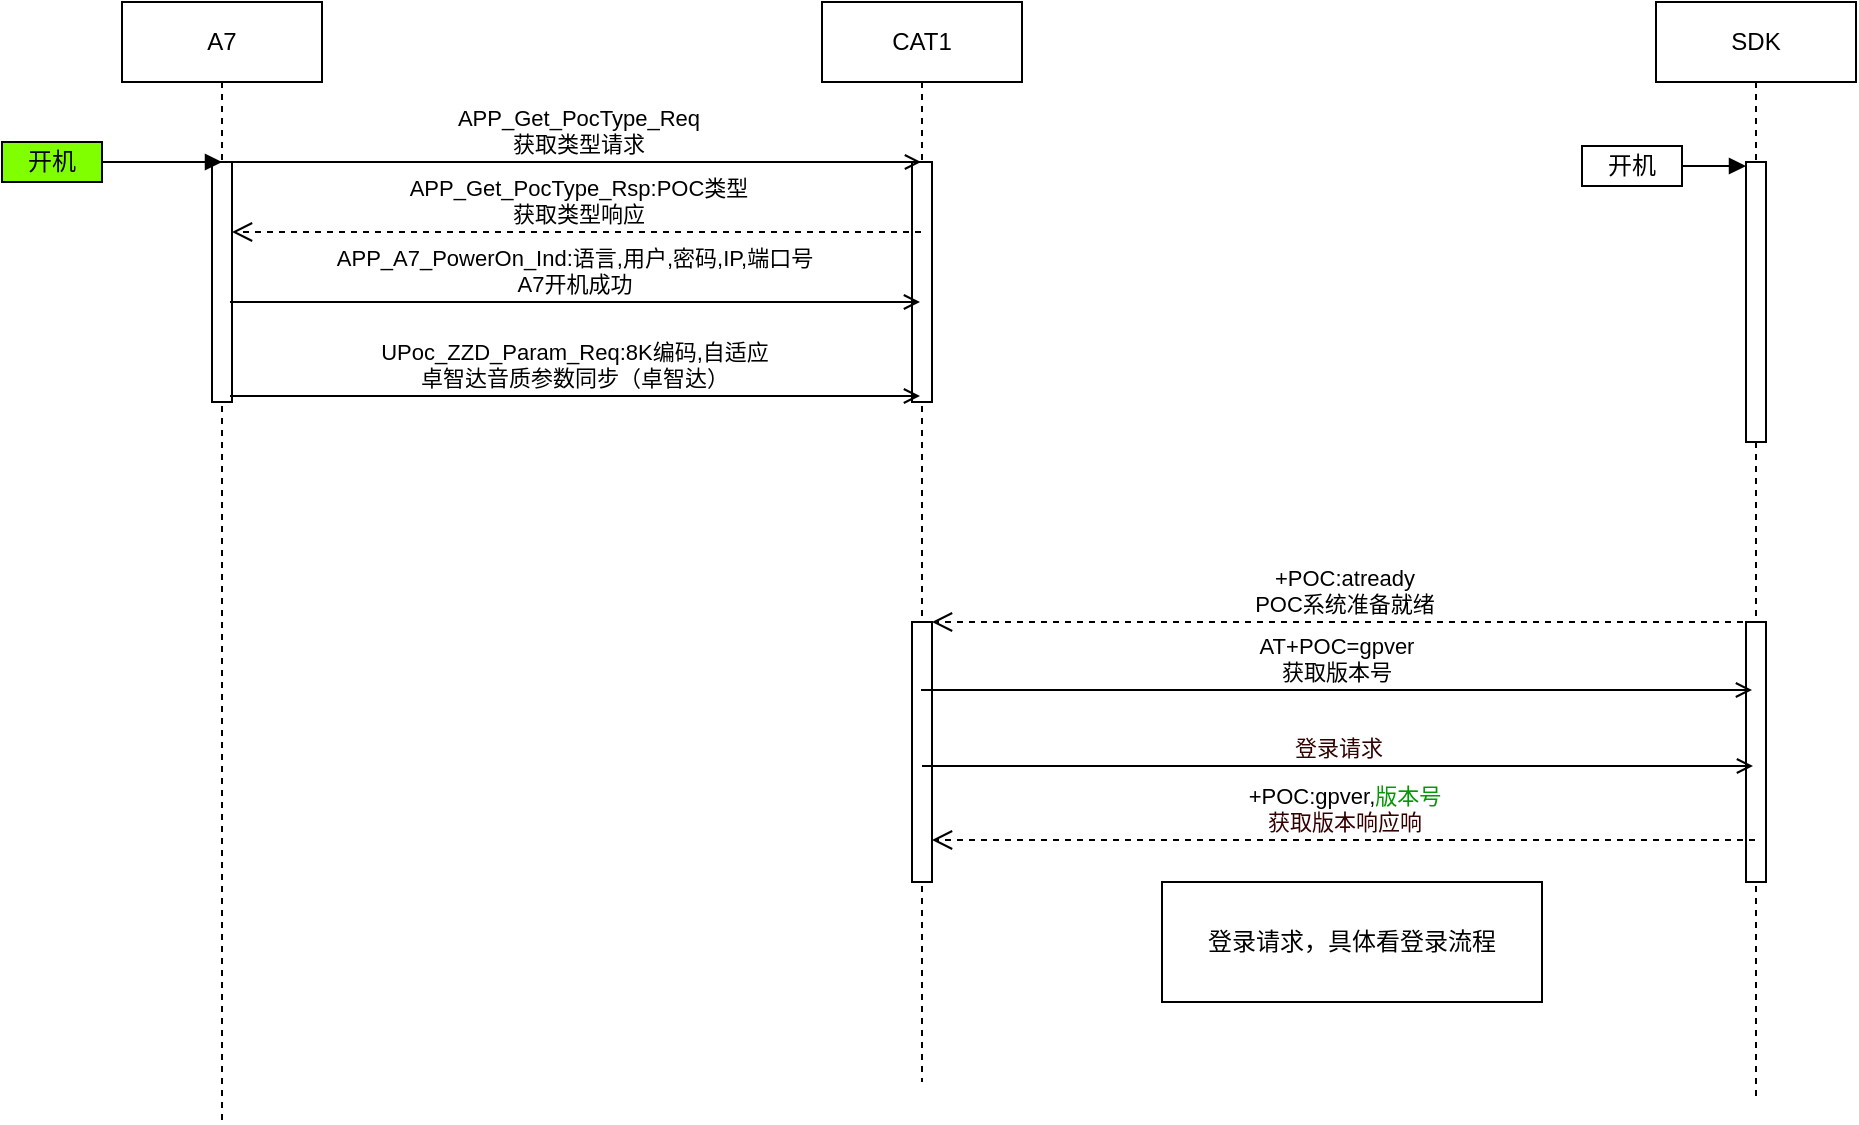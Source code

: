 <mxfile version="24.7.12" pages="4">
  <diagram name="开机" id="13e1069c-82ec-6db2-03f1-153e76fe0fe0">
    <mxGraphModel dx="819" dy="426" grid="1" gridSize="10" guides="1" tooltips="1" connect="1" arrows="1" fold="1" page="1" pageScale="1" pageWidth="1169" pageHeight="827" background="none" math="0" shadow="0">
      <root>
        <mxCell id="0" />
        <mxCell id="1" parent="0" />
        <mxCell id="viJgDUvnnvHp10z5MApt-3" value="A7" style="shape=umlLifeline;perimeter=lifelinePerimeter;whiteSpace=wrap;html=1;container=1;dropTarget=0;collapsible=0;recursiveResize=0;outlineConnect=0;portConstraint=eastwest;newEdgeStyle={&quot;curved&quot;:0,&quot;rounded&quot;:0};" parent="1" vertex="1">
          <mxGeometry x="150" y="120" width="100" height="560" as="geometry" />
        </mxCell>
        <mxCell id="viJgDUvnnvHp10z5MApt-5" value="" style="html=1;points=[[0,0,0,0,5],[0,1,0,0,-5],[1,0,0,0,5],[1,1,0,0,-5]];perimeter=orthogonalPerimeter;outlineConnect=0;targetShapes=umlLifeline;portConstraint=eastwest;newEdgeStyle={&quot;curved&quot;:0,&quot;rounded&quot;:0};" parent="viJgDUvnnvHp10z5MApt-3" vertex="1">
          <mxGeometry x="45" y="80" width="10" height="120" as="geometry" />
        </mxCell>
        <mxCell id="viJgDUvnnvHp10z5MApt-4" value="CAT1" style="shape=umlLifeline;perimeter=lifelinePerimeter;whiteSpace=wrap;html=1;container=1;dropTarget=0;collapsible=0;recursiveResize=0;outlineConnect=0;portConstraint=eastwest;newEdgeStyle={&quot;curved&quot;:0,&quot;rounded&quot;:0};" parent="1" vertex="1">
          <mxGeometry x="500" y="120" width="100" height="540" as="geometry" />
        </mxCell>
        <mxCell id="viJgDUvnnvHp10z5MApt-10" value="" style="html=1;points=[[0,0,0,0,5],[0,1,0,0,-5],[1,0,0,0,5],[1,1,0,0,-5]];perimeter=orthogonalPerimeter;outlineConnect=0;targetShapes=umlLifeline;portConstraint=eastwest;newEdgeStyle={&quot;curved&quot;:0,&quot;rounded&quot;:0};" parent="viJgDUvnnvHp10z5MApt-4" vertex="1">
          <mxGeometry x="45" y="80" width="10" height="120" as="geometry" />
        </mxCell>
        <mxCell id="viJgDUvnnvHp10z5MApt-26" value="" style="html=1;points=[[0,0,0,0,5],[0,1,0,0,-5],[1,0,0,0,5],[1,1,0,0,-5]];perimeter=orthogonalPerimeter;outlineConnect=0;targetShapes=umlLifeline;portConstraint=eastwest;newEdgeStyle={&quot;curved&quot;:0,&quot;rounded&quot;:0};" parent="viJgDUvnnvHp10z5MApt-4" vertex="1">
          <mxGeometry x="45" y="310" width="10" height="130" as="geometry" />
        </mxCell>
        <mxCell id="viJgDUvnnvHp10z5MApt-7" value="开机" style="rounded=0;whiteSpace=wrap;html=1;fillColor=#80FF00;" parent="1" vertex="1">
          <mxGeometry x="90" y="190" width="50" height="20" as="geometry" />
        </mxCell>
        <mxCell id="viJgDUvnnvHp10z5MApt-14" value="APP_Get_PocType_Rsp:POC类型&lt;br&gt;获取类型响应" style="html=1;verticalAlign=bottom;endArrow=open;dashed=1;endSize=8;curved=0;rounded=0;" parent="1" source="viJgDUvnnvHp10z5MApt-4" edge="1">
          <mxGeometry x="-0.002" relative="1" as="geometry">
            <mxPoint x="405" y="235" as="sourcePoint" />
            <mxPoint x="205" y="235" as="targetPoint" />
            <Array as="points">
              <mxPoint x="380" y="235" />
            </Array>
            <mxPoint as="offset" />
          </mxGeometry>
        </mxCell>
        <mxCell id="viJgDUvnnvHp10z5MApt-24" value="SDK" style="shape=umlLifeline;perimeter=lifelinePerimeter;whiteSpace=wrap;html=1;container=1;dropTarget=0;collapsible=0;recursiveResize=0;outlineConnect=0;portConstraint=eastwest;newEdgeStyle={&quot;curved&quot;:0,&quot;rounded&quot;:0};" parent="1" vertex="1">
          <mxGeometry x="917" y="120" width="100" height="550" as="geometry" />
        </mxCell>
        <mxCell id="viJgDUvnnvHp10z5MApt-25" value="" style="html=1;points=[[0,0,0,0,5],[0,1,0,0,-5],[1,0,0,0,5],[1,1,0,0,-5]];perimeter=orthogonalPerimeter;outlineConnect=0;targetShapes=umlLifeline;portConstraint=eastwest;newEdgeStyle={&quot;curved&quot;:0,&quot;rounded&quot;:0};" parent="viJgDUvnnvHp10z5MApt-24" vertex="1">
          <mxGeometry x="45" y="80" width="10" height="140" as="geometry" />
        </mxCell>
        <mxCell id="viJgDUvnnvHp10z5MApt-27" value="" style="html=1;points=[[0,0,0,0,5],[0,1,0,0,-5],[1,0,0,0,5],[1,1,0,0,-5]];perimeter=orthogonalPerimeter;outlineConnect=0;targetShapes=umlLifeline;portConstraint=eastwest;newEdgeStyle={&quot;curved&quot;:0,&quot;rounded&quot;:0};" parent="viJgDUvnnvHp10z5MApt-24" vertex="1">
          <mxGeometry x="45" y="310" width="10" height="130" as="geometry" />
        </mxCell>
        <mxCell id="viJgDUvnnvHp10z5MApt-29" value="+POC:atready&lt;br&gt;POC系统准备就绪" style="html=1;verticalAlign=bottom;endArrow=open;dashed=1;endSize=8;curved=0;rounded=0;" parent="1" source="viJgDUvnnvHp10z5MApt-24" edge="1">
          <mxGeometry x="0.0" relative="1" as="geometry">
            <mxPoint x="755" y="430" as="sourcePoint" />
            <mxPoint x="555" y="430" as="targetPoint" />
            <Array as="points">
              <mxPoint x="730" y="430" />
            </Array>
            <mxPoint as="offset" />
          </mxGeometry>
        </mxCell>
        <mxCell id="viJgDUvnnvHp10z5MApt-33" value="+POC:gpver,&lt;font color=&quot;#009900&quot;&gt;版本号&lt;/font&gt;&lt;br&gt;&lt;font color=&quot;#330000&quot;&gt;获取版本响应响&lt;/font&gt;" style="html=1;verticalAlign=bottom;endArrow=open;dashed=1;endSize=8;curved=0;rounded=0;" parent="1" edge="1">
          <mxGeometry x="0.0" relative="1" as="geometry">
            <mxPoint x="966.5" y="539" as="sourcePoint" />
            <mxPoint x="555" y="539" as="targetPoint" />
            <Array as="points">
              <mxPoint x="730" y="539" />
            </Array>
            <mxPoint as="offset" />
          </mxGeometry>
        </mxCell>
        <mxCell id="RmxEAIPaeQbhUFgqM5hA-7" value="&lt;span style=&quot;background-color: rgb(255, 255, 255);&quot;&gt;APP_Get_PocType_Req&lt;/span&gt;&lt;br&gt;&lt;span style=&quot;background-color: rgb(255, 255, 255);&quot;&gt;获取类型请求&lt;/span&gt;" style="html=1;verticalAlign=bottom;labelBackgroundColor=none;endArrow=open;endFill=0;rounded=0;exitX=1.5;exitY=0;exitDx=0;exitDy=0;exitPerimeter=0;" parent="1" target="viJgDUvnnvHp10z5MApt-4" edge="1">
          <mxGeometry width="160" relative="1" as="geometry">
            <mxPoint x="205" y="200" as="sourcePoint" />
            <mxPoint x="365" y="199.5" as="targetPoint" />
            <mxPoint as="offset" />
          </mxGeometry>
        </mxCell>
        <mxCell id="RmxEAIPaeQbhUFgqM5hA-12" value="&lt;span style=&quot;background-color: rgb(255, 255, 255);&quot;&gt;APP_A7_PowerOn_Ind:语言,用户,密码,IP,端口号&lt;/span&gt;&lt;br&gt;&lt;span style=&quot;background-color: rgb(255, 255, 255);&quot;&gt;A7开机成功&lt;/span&gt;" style="html=1;verticalAlign=bottom;labelBackgroundColor=none;endArrow=open;endFill=0;rounded=0;exitX=1.5;exitY=0;exitDx=0;exitDy=0;exitPerimeter=0;" parent="1" edge="1">
          <mxGeometry x="-0.002" width="160" relative="1" as="geometry">
            <mxPoint x="204" y="270" as="sourcePoint" />
            <mxPoint x="549" y="270" as="targetPoint" />
            <mxPoint as="offset" />
          </mxGeometry>
        </mxCell>
        <mxCell id="RmxEAIPaeQbhUFgqM5hA-13" value="&lt;span style=&quot;background-color: rgb(255, 255, 255);&quot;&gt;UPoc_ZZD_Param_Req:8K编码,自适应&lt;/span&gt;&lt;br&gt;&lt;span style=&quot;background-color: rgb(255, 255, 255);&quot;&gt;卓智达音质参数同步（卓智达）&lt;/span&gt;" style="html=1;verticalAlign=bottom;labelBackgroundColor=none;endArrow=open;endFill=0;rounded=0;exitX=1.5;exitY=0;exitDx=0;exitDy=0;exitPerimeter=0;" parent="1" edge="1">
          <mxGeometry x="-0.002" width="160" relative="1" as="geometry">
            <mxPoint x="204" y="317" as="sourcePoint" />
            <mxPoint x="549" y="317" as="targetPoint" />
            <mxPoint as="offset" />
          </mxGeometry>
        </mxCell>
        <mxCell id="RmxEAIPaeQbhUFgqM5hA-14" value="开机" style="rounded=0;whiteSpace=wrap;html=1;" parent="1" vertex="1">
          <mxGeometry x="880" y="192" width="50" height="20" as="geometry" />
        </mxCell>
        <mxCell id="RmxEAIPaeQbhUFgqM5hA-16" value="" style="html=1;verticalAlign=bottom;labelBackgroundColor=none;endArrow=block;endFill=1;rounded=0;exitX=1;exitY=0.5;exitDx=0;exitDy=0;" parent="1" source="RmxEAIPaeQbhUFgqM5hA-14" edge="1">
          <mxGeometry width="160" relative="1" as="geometry">
            <mxPoint x="880" y="205" as="sourcePoint" />
            <mxPoint x="962" y="202" as="targetPoint" />
          </mxGeometry>
        </mxCell>
        <mxCell id="RmxEAIPaeQbhUFgqM5hA-17" value="&lt;span style=&quot;background-color: rgb(255, 255, 255);&quot;&gt;AT+POC=gpver&lt;/span&gt;&lt;br&gt;&lt;span style=&quot;background-color: rgb(255, 255, 255);&quot;&gt;获取版本号&lt;/span&gt;" style="html=1;verticalAlign=bottom;labelBackgroundColor=none;endArrow=open;endFill=0;rounded=0;" parent="1" edge="1">
          <mxGeometry x="-0.003" width="160" relative="1" as="geometry">
            <mxPoint x="549.5" y="464" as="sourcePoint" />
            <mxPoint x="965" y="464" as="targetPoint" />
            <mxPoint as="offset" />
          </mxGeometry>
        </mxCell>
        <mxCell id="RmxEAIPaeQbhUFgqM5hA-18" value="&lt;font color=&quot;#330000&quot;&gt;登录请求&lt;/font&gt;" style="html=1;verticalAlign=bottom;labelBackgroundColor=none;endArrow=open;endFill=0;rounded=0;" parent="1" edge="1">
          <mxGeometry x="-0.002" width="160" relative="1" as="geometry">
            <mxPoint x="550" y="502" as="sourcePoint" />
            <mxPoint x="965.5" y="502" as="targetPoint" />
            <mxPoint as="offset" />
          </mxGeometry>
        </mxCell>
        <mxCell id="RmxEAIPaeQbhUFgqM5hA-43" value="登录请求，具体看登录流程" style="rounded=0;whiteSpace=wrap;html=1;" parent="1" vertex="1">
          <mxGeometry x="670" y="560" width="190" height="60" as="geometry" />
        </mxCell>
        <mxCell id="FNiU6TcrnJCgdd8PneQn-1" value="" style="html=1;verticalAlign=bottom;labelBackgroundColor=none;endArrow=block;endFill=1;rounded=0;exitX=1;exitY=0.5;exitDx=0;exitDy=0;" parent="1" edge="1">
          <mxGeometry width="160" relative="1" as="geometry">
            <mxPoint x="140" y="200" as="sourcePoint" />
            <mxPoint x="200" y="200" as="targetPoint" />
          </mxGeometry>
        </mxCell>
      </root>
    </mxGraphModel>
  </diagram>
  <diagram id="azlCwML0RFL3LNcEhYYG" name="登录">
    <mxGraphModel dx="989" dy="514" grid="1" gridSize="10" guides="1" tooltips="1" connect="1" arrows="1" fold="1" page="1" pageScale="1" pageWidth="1169" pageHeight="827" math="0" shadow="0">
      <root>
        <mxCell id="0" />
        <mxCell id="1" parent="0" />
        <mxCell id="NqiY4rsTpjdVKAAZXvE3-1" value="A7" style="shape=umlLifeline;perimeter=lifelinePerimeter;whiteSpace=wrap;html=1;container=1;dropTarget=0;collapsible=0;recursiveResize=0;outlineConnect=0;portConstraint=eastwest;newEdgeStyle={&quot;curved&quot;:0,&quot;rounded&quot;:0};" parent="1" vertex="1">
          <mxGeometry x="150" y="120" width="100" height="860" as="geometry" />
        </mxCell>
        <mxCell id="NqiY4rsTpjdVKAAZXvE3-2" value="" style="html=1;points=[[0,0,0,0,5],[0,1,0,0,-5],[1,0,0,0,5],[1,1,0,0,-5]];perimeter=orthogonalPerimeter;outlineConnect=0;targetShapes=umlLifeline;portConstraint=eastwest;newEdgeStyle={&quot;curved&quot;:0,&quot;rounded&quot;:0};" parent="NqiY4rsTpjdVKAAZXvE3-1" vertex="1">
          <mxGeometry x="45" y="80" width="10" height="50" as="geometry" />
        </mxCell>
        <mxCell id="NqiY4rsTpjdVKAAZXvE3-3" value="" style="html=1;points=[[0,0,0,0,5],[0,1,0,0,-5],[1,0,0,0,5],[1,1,0,0,-5]];perimeter=orthogonalPerimeter;outlineConnect=0;targetShapes=umlLifeline;portConstraint=eastwest;newEdgeStyle={&quot;curved&quot;:0,&quot;rounded&quot;:0};" parent="NqiY4rsTpjdVKAAZXvE3-1" vertex="1">
          <mxGeometry x="45" y="199" width="10" height="601" as="geometry" />
        </mxCell>
        <mxCell id="NqiY4rsTpjdVKAAZXvE3-4" value="CAT1" style="shape=umlLifeline;perimeter=lifelinePerimeter;whiteSpace=wrap;html=1;container=1;dropTarget=0;collapsible=0;recursiveResize=0;outlineConnect=0;portConstraint=eastwest;newEdgeStyle={&quot;curved&quot;:0,&quot;rounded&quot;:0};" parent="1" vertex="1">
          <mxGeometry x="500" y="120" width="100" height="850" as="geometry" />
        </mxCell>
        <mxCell id="NqiY4rsTpjdVKAAZXvE3-5" value="" style="html=1;points=[[0,0,0,0,5],[0,1,0,0,-5],[1,0,0,0,5],[1,1,0,0,-5]];perimeter=orthogonalPerimeter;outlineConnect=0;targetShapes=umlLifeline;portConstraint=eastwest;newEdgeStyle={&quot;curved&quot;:0,&quot;rounded&quot;:0};" parent="NqiY4rsTpjdVKAAZXvE3-4" vertex="1">
          <mxGeometry x="45" y="80" width="10" height="720" as="geometry" />
        </mxCell>
        <mxCell id="NqiY4rsTpjdVKAAZXvE3-7" value="登录" style="rounded=0;whiteSpace=wrap;html=1;fillColor=#80FF00;" parent="1" vertex="1">
          <mxGeometry x="90" y="190" width="50" height="20" as="geometry" />
        </mxCell>
        <mxCell id="NqiY4rsTpjdVKAAZXvE3-10" value="SDK" style="shape=umlLifeline;perimeter=lifelinePerimeter;whiteSpace=wrap;html=1;container=1;dropTarget=0;collapsible=0;recursiveResize=0;outlineConnect=0;portConstraint=eastwest;newEdgeStyle={&quot;curved&quot;:0,&quot;rounded&quot;:0};" parent="1" vertex="1">
          <mxGeometry x="917" y="120" width="100" height="850" as="geometry" />
        </mxCell>
        <mxCell id="NqiY4rsTpjdVKAAZXvE3-12" value="" style="html=1;points=[[0,0,0,0,5],[0,1,0,0,-5],[1,0,0,0,5],[1,1,0,0,-5]];perimeter=orthogonalPerimeter;outlineConnect=0;targetShapes=umlLifeline;portConstraint=eastwest;newEdgeStyle={&quot;curved&quot;:0,&quot;rounded&quot;:0};" parent="NqiY4rsTpjdVKAAZXvE3-10" vertex="1">
          <mxGeometry x="45" y="80" width="10" height="720" as="geometry" />
        </mxCell>
        <mxCell id="NqiY4rsTpjdVKAAZXvE3-15" value="+POC:online,状态,ID,注册类型,用户状态,用户名称,别名,,,,,,&lt;br&gt;（状态=登录中）" style="html=1;verticalAlign=bottom;endArrow=open;dashed=1;endSize=8;curved=0;rounded=0;" parent="1" edge="1">
          <mxGeometry x="-0.001" relative="1" as="geometry">
            <mxPoint x="966.5" y="319" as="sourcePoint" />
            <mxPoint x="556" y="319" as="targetPoint" />
            <Array as="points">
              <mxPoint x="731" y="319" />
            </Array>
            <mxPoint as="offset" />
          </mxGeometry>
        </mxCell>
        <mxCell id="NqiY4rsTpjdVKAAZXvE3-16" value="UPoc_Login_Response&lt;br&gt;（状态=登录中）" style="html=1;verticalAlign=bottom;endArrow=open;dashed=1;endSize=8;curved=0;rounded=0;" parent="1" edge="1">
          <mxGeometry x="0.0" relative="1" as="geometry">
            <mxPoint x="550" y="318" as="sourcePoint" />
            <mxPoint x="204" y="318" as="targetPoint" />
            <Array as="points">
              <mxPoint x="379" y="318" />
            </Array>
            <mxPoint as="offset" />
          </mxGeometry>
        </mxCell>
        <mxCell id="NqiY4rsTpjdVKAAZXvE3-17" value="UPoc_Login_Request&lt;br&gt;获取类型请求" style="html=1;verticalAlign=bottom;endArrow=open;endFill=0;rounded=0;exitX=1.5;exitY=0;exitDx=0;exitDy=0;exitPerimeter=0;" parent="1" target="NqiY4rsTpjdVKAAZXvE3-4" edge="1">
          <mxGeometry width="160" relative="1" as="geometry">
            <mxPoint x="205" y="200" as="sourcePoint" />
            <mxPoint x="365" y="199.5" as="targetPoint" />
            <mxPoint as="offset" />
          </mxGeometry>
        </mxCell>
        <mxCell id="NqiY4rsTpjdVKAAZXvE3-23" value="&lt;span style=&quot;background-color: rgb(255, 255, 255);&quot;&gt;AT+POC=login,&lt;/span&gt;&lt;font color=&quot;#009900&quot;&gt;0,IP,端口,,0,账号,密码,&lt;/font&gt;&lt;br&gt;&lt;font color=&quot;#330000&quot;&gt;登录请求&lt;/font&gt;" style="html=1;verticalAlign=bottom;labelBackgroundColor=none;endArrow=open;endFill=0;rounded=0;" parent="1" edge="1">
          <mxGeometry x="-0.004" width="160" relative="1" as="geometry">
            <mxPoint x="550" y="201" as="sourcePoint" />
            <mxPoint x="965.5" y="201" as="targetPoint" />
            <mxPoint as="offset" />
          </mxGeometry>
        </mxCell>
        <mxCell id="NqiY4rsTpjdVKAAZXvE3-24" value="alt" style="shape=umlFrame;whiteSpace=wrap;html=1;pointerEvents=0;recursiveResize=0;container=1;collapsible=0;width=170;" parent="1" vertex="1">
          <mxGeometry x="10" y="399" width="1050" height="440" as="geometry" />
        </mxCell>
        <mxCell id="NqiY4rsTpjdVKAAZXvE3-25" value="[登录失败]" style="text;html=1;" parent="NqiY4rsTpjdVKAAZXvE3-24" vertex="1">
          <mxGeometry width="100" height="20" relative="1" as="geometry">
            <mxPoint x="20" y="40" as="offset" />
          </mxGeometry>
        </mxCell>
        <mxCell id="NqiY4rsTpjdVKAAZXvE3-26" value="[登录成功]" style="line;strokeWidth=1;dashed=1;labelPosition=center;verticalLabelPosition=bottom;align=left;verticalAlign=top;spacingLeft=20;spacingTop=15;html=1;whiteSpace=wrap;" parent="NqiY4rsTpjdVKAAZXvE3-24" vertex="1">
          <mxGeometry y="150" width="1050" height="10" as="geometry" />
        </mxCell>
        <mxCell id="NqiY4rsTpjdVKAAZXvE3-27" value="+POC:online,状态,ID,注册类型,用户状态,用户名称,别名,,,,,,&lt;br&gt;（状态=登录成功）" style="html=1;verticalAlign=bottom;endArrow=open;dashed=1;endSize=8;curved=0;rounded=0;" parent="NqiY4rsTpjdVKAAZXvE3-24" edge="1">
          <mxGeometry x="-0.0" relative="1" as="geometry">
            <mxPoint x="950.5" y="200" as="sourcePoint" />
            <mxPoint x="540" y="200" as="targetPoint" />
            <Array as="points">
              <mxPoint x="715" y="200" />
            </Array>
            <mxPoint as="offset" />
          </mxGeometry>
        </mxCell>
        <mxCell id="NqiY4rsTpjdVKAAZXvE3-28" value="UPoc_Login_Response&lt;br&gt;（状态=登录成功）" style="html=1;verticalAlign=bottom;endArrow=open;dashed=1;endSize=8;curved=0;rounded=0;" parent="NqiY4rsTpjdVKAAZXvE3-24" edge="1">
          <mxGeometry x="0.0" relative="1" as="geometry">
            <mxPoint x="536" y="200" as="sourcePoint" />
            <mxPoint x="190" y="200" as="targetPoint" />
            <Array as="points">
              <mxPoint x="365" y="200" />
            </Array>
            <mxPoint as="offset" />
          </mxGeometry>
        </mxCell>
        <mxCell id="NqiY4rsTpjdVKAAZXvE3-29" value="UPoc_Hytalk_StunState_Indication&lt;div&gt;状态=登录成功&lt;/div&gt;" style="html=1;verticalAlign=bottom;endArrow=open;dashed=1;endSize=8;curved=0;rounded=0;" parent="NqiY4rsTpjdVKAAZXvE3-24" edge="1">
          <mxGeometry x="0.0" relative="1" as="geometry">
            <mxPoint x="536" y="240" as="sourcePoint" />
            <mxPoint x="190" y="240" as="targetPoint" />
            <Array as="points">
              <mxPoint x="365" y="240" />
            </Array>
            <mxPoint as="offset" />
          </mxGeometry>
        </mxCell>
        <mxCell id="NqiY4rsTpjdVKAAZXvE3-30" value="[遥晕/遥毙]" style="line;strokeWidth=1;dashed=1;labelPosition=center;verticalLabelPosition=bottom;align=left;verticalAlign=top;spacingLeft=20;spacingTop=15;html=1;whiteSpace=wrap;" parent="NqiY4rsTpjdVKAAZXvE3-24" vertex="1">
          <mxGeometry y="270" width="1050" height="10" as="geometry" />
        </mxCell>
        <mxCell id="WH-9BigQxGfKmU1KrTXt-3" value="+POC:online,状态,ID,注册类型,用户状态,用户名称,别名,,,,,,&lt;br&gt;（状态=遥晕/遥毙）" style="html=1;verticalAlign=bottom;endArrow=open;dashed=1;endSize=8;curved=0;rounded=0;" parent="NqiY4rsTpjdVKAAZXvE3-24" edge="1">
          <mxGeometry x="-0.0" relative="1" as="geometry">
            <mxPoint x="950.5" y="331" as="sourcePoint" />
            <mxPoint x="540" y="331" as="targetPoint" />
            <Array as="points" />
            <mxPoint as="offset" />
          </mxGeometry>
        </mxCell>
        <mxCell id="WH-9BigQxGfKmU1KrTXt-4" value="UPoc_Hytalk_StunState_Indication&lt;div&gt;状态=遥晕/遥毙&lt;/div&gt;" style="html=1;verticalAlign=bottom;endArrow=open;dashed=1;endSize=8;curved=0;rounded=0;" parent="NqiY4rsTpjdVKAAZXvE3-24" edge="1">
          <mxGeometry x="0.0" relative="1" as="geometry">
            <mxPoint x="536" y="371" as="sourcePoint" />
            <mxPoint x="190" y="371" as="targetPoint" />
            <Array as="points">
              <mxPoint x="365" y="371" />
            </Array>
            <mxPoint as="offset" />
          </mxGeometry>
        </mxCell>
        <mxCell id="WH-9BigQxGfKmU1KrTXt-5" value="UPoc_Login_Response&lt;br&gt;（状态=&lt;font color=&quot;#ff0000&quot;&gt;登录成功&lt;/font&gt;/遥毙）：遥晕当作登录成功处理" style="html=1;verticalAlign=bottom;endArrow=open;dashed=1;endSize=8;curved=0;rounded=0;" parent="NqiY4rsTpjdVKAAZXvE3-24" edge="1">
          <mxGeometry x="0.0" relative="1" as="geometry">
            <mxPoint x="536" y="331" as="sourcePoint" />
            <mxPoint x="190" y="331" as="targetPoint" />
            <Array as="points" />
            <mxPoint as="offset" />
          </mxGeometry>
        </mxCell>
        <mxCell id="NqiY4rsTpjdVKAAZXvE3-31" value="+POC:login,&lt;font color=&quot;#009900&quot;&gt;结果,状态&lt;/font&gt;&lt;br&gt;&lt;font color=&quot;#330000&quot;&gt;登录请求响应&lt;/font&gt;" style="html=1;verticalAlign=bottom;endArrow=open;dashed=1;endSize=8;curved=0;rounded=0;" parent="1" edge="1">
          <mxGeometry x="0.0" relative="1" as="geometry">
            <mxPoint x="965.5" y="269" as="sourcePoint" />
            <mxPoint x="554" y="269" as="targetPoint" />
            <Array as="points">
              <mxPoint x="729" y="269" />
            </Array>
            <mxPoint as="offset" />
          </mxGeometry>
        </mxCell>
        <mxCell id="NqiY4rsTpjdVKAAZXvE3-32" value="+POC:online,状态,ID,注册类型,用户状态,用户名称,别名,,,,,,&lt;br&gt;（状态=登录中）" style="html=1;verticalAlign=bottom;endArrow=open;dashed=1;endSize=8;curved=0;rounded=0;" parent="1" edge="1">
          <mxGeometry x="-0.0" relative="1" as="geometry">
            <mxPoint x="960.5" y="379" as="sourcePoint" />
            <mxPoint x="550" y="379" as="targetPoint" />
            <Array as="points">
              <mxPoint x="725" y="379" />
            </Array>
            <mxPoint as="offset" />
          </mxGeometry>
        </mxCell>
        <mxCell id="NqiY4rsTpjdVKAAZXvE3-33" value="+POC:pocerrn,1,错误代码" style="html=1;verticalAlign=bottom;endArrow=open;dashed=1;endSize=8;curved=0;rounded=0;" parent="1" edge="1">
          <mxGeometry x="-0.0" relative="1" as="geometry">
            <mxPoint x="960.5" y="439" as="sourcePoint" />
            <mxPoint x="550" y="439" as="targetPoint" />
            <Array as="points">
              <mxPoint x="725" y="439" />
            </Array>
            <mxPoint as="offset" />
          </mxGeometry>
        </mxCell>
        <mxCell id="NqiY4rsTpjdVKAAZXvE3-34" value="+POC:online,状态,ID,注册类型,用户状态,用户名称,别名,,,,,,&lt;br&gt;（状态=离线）" style="html=1;verticalAlign=bottom;endArrow=open;dashed=1;endSize=8;curved=0;rounded=0;" parent="1" edge="1">
          <mxGeometry x="0.001" relative="1" as="geometry">
            <mxPoint x="960.5" y="499" as="sourcePoint" />
            <mxPoint x="550" y="499" as="targetPoint" />
            <Array as="points">
              <mxPoint x="725" y="499" />
            </Array>
            <mxPoint as="offset" />
          </mxGeometry>
        </mxCell>
        <mxCell id="NqiY4rsTpjdVKAAZXvE3-35" value="UPoc_Login_Response&lt;br&gt;（状态=登录中）" style="html=1;verticalAlign=bottom;endArrow=open;dashed=1;endSize=8;curved=0;rounded=0;" parent="1" edge="1">
          <mxGeometry x="0.0" relative="1" as="geometry">
            <mxPoint x="546" y="379" as="sourcePoint" />
            <mxPoint x="200" y="379" as="targetPoint" />
            <Array as="points">
              <mxPoint x="375" y="379" />
            </Array>
            <mxPoint as="offset" />
          </mxGeometry>
        </mxCell>
        <mxCell id="NqiY4rsTpjdVKAAZXvE3-36" value="UPoc_Login_Response&lt;br&gt;（状态=登录中）" style="html=1;verticalAlign=bottom;endArrow=open;dashed=1;endSize=8;curved=0;rounded=0;" parent="1" edge="1">
          <mxGeometry x="0.0" relative="1" as="geometry">
            <mxPoint x="546" y="439" as="sourcePoint" />
            <mxPoint x="200" y="439" as="targetPoint" />
            <Array as="points">
              <mxPoint x="375" y="439" />
            </Array>
            <mxPoint as="offset" />
          </mxGeometry>
        </mxCell>
        <mxCell id="NqiY4rsTpjdVKAAZXvE3-37" value="UPoc_Login_Response&lt;br&gt;（状态=离线）" style="html=1;verticalAlign=bottom;endArrow=open;dashed=1;endSize=8;curved=0;rounded=0;" parent="1" edge="1">
          <mxGeometry x="0.0" relative="1" as="geometry">
            <mxPoint x="546" y="499" as="sourcePoint" />
            <mxPoint x="200" y="499" as="targetPoint" />
            <Array as="points">
              <mxPoint x="375" y="499" />
            </Array>
            <mxPoint as="offset" />
          </mxGeometry>
        </mxCell>
        <mxCell id="WH-9BigQxGfKmU1KrTXt-1" value="登录-POC 3K&lt;br&gt;&lt;font style=&quot;font-size: 16px;&quot;&gt;注意：登录分成开机自动登录与手动登录，开机自动登录没有&lt;/font&gt;&lt;span style=&quot;font-size: 11px; text-wrap: nowrap; background-color: rgb(255, 255, 255);&quot;&gt;UPoc_Login_Request&lt;/span&gt;" style="rounded=0;whiteSpace=wrap;html=1;fontSize=20;fontColor=#990000;" parent="1" vertex="1">
          <mxGeometry x="30" y="30" width="960" height="60" as="geometry" />
        </mxCell>
        <mxCell id="WH-9BigQxGfKmU1KrTXt-6" value="登录成功、遥晕遥毙后，走获取联系人流程。" style="rounded=0;whiteSpace=wrap;html=1;" parent="1" vertex="1">
          <mxGeometry x="620" y="950" width="250" height="60" as="geometry" />
        </mxCell>
        <mxCell id="8HEiFmxdWdUa64vLmvF8-1" value="" style="html=1;verticalAlign=bottom;labelBackgroundColor=none;endArrow=block;endFill=1;rounded=0;exitX=1;exitY=0.5;exitDx=0;exitDy=0;" parent="1" edge="1">
          <mxGeometry width="160" relative="1" as="geometry">
            <mxPoint x="140" y="200" as="sourcePoint" />
            <mxPoint x="200" y="200" as="targetPoint" />
          </mxGeometry>
        </mxCell>
        <mxCell id="dGyYzTJBfmdaiwNZ6WYh-1" value="&lt;span style=&quot;background-color: rgb(255, 255, 255);&quot;&gt;APP_Get_PocType_Req&lt;/span&gt;&lt;br&gt;&lt;span style=&quot;background-color: rgb(255, 255, 255);&quot;&gt;获取类型请求&lt;/span&gt;" style="html=1;verticalAlign=bottom;labelBackgroundColor=none;endArrow=open;endFill=0;rounded=0;exitX=1.5;exitY=0;exitDx=0;exitDy=0;exitPerimeter=0;" parent="1" edge="1">
          <mxGeometry width="160" relative="1" as="geometry">
            <mxPoint x="205" y="880" as="sourcePoint" />
            <mxPoint x="550" y="880" as="targetPoint" />
            <mxPoint as="offset" />
          </mxGeometry>
        </mxCell>
        <mxCell id="7SOXWfOMXMJu7WRP67ED-1" value="APP_Get_PocType_Rsp&lt;br&gt;获取类型响应" style="html=1;verticalAlign=bottom;endArrow=open;dashed=1;endSize=8;curved=0;rounded=0;" parent="1" edge="1">
          <mxGeometry relative="1" as="geometry">
            <mxPoint x="550" y="910" as="sourcePoint" />
            <mxPoint x="205" y="910" as="targetPoint" />
            <Array as="points">
              <mxPoint x="380" y="910" />
            </Array>
          </mxGeometry>
        </mxCell>
        <mxCell id="7SOXWfOMXMJu7WRP67ED-8" value="alt" style="shape=umlFrame;whiteSpace=wrap;html=1;pointerEvents=0;recursiveResize=0;container=1;collapsible=0;width=50;" parent="1" vertex="1">
          <mxGeometry x="10" y="850" width="620" height="90" as="geometry" />
        </mxCell>
        <mxCell id="7SOXWfOMXMJu7WRP67ED-9" value="[登录成功或遥晕/遥毙]" style="text;html=1;" parent="7SOXWfOMXMJu7WRP67ED-8" vertex="1">
          <mxGeometry y="30.0" width="100" height="20" as="geometry" />
        </mxCell>
      </root>
    </mxGraphModel>
  </diagram>
  <diagram id="RppzLfKGi5goHTpbu5a1" name="联系人">
    <mxGraphModel dx="1247" dy="649" grid="1" gridSize="10" guides="1" tooltips="1" connect="1" arrows="1" fold="1" page="1" pageScale="1" pageWidth="1169" pageHeight="827" math="0" shadow="0">
      <root>
        <mxCell id="0" />
        <mxCell id="1" parent="0" />
        <mxCell id="XIR26lsrA7yk6R3cva5Y-3" value="获取联系人-POC 3K" style="rounded=0;whiteSpace=wrap;html=1;fontSize=20;fontColor=#990000;" parent="1" vertex="1">
          <mxGeometry x="150" y="40" width="870" height="60" as="geometry" />
        </mxCell>
        <mxCell id="6UZGPsiP4XQQsJ-r9CUZ-1" value="A7" style="shape=umlLifeline;perimeter=lifelinePerimeter;whiteSpace=wrap;html=1;container=1;dropTarget=0;collapsible=0;recursiveResize=0;outlineConnect=0;portConstraint=eastwest;newEdgeStyle={&quot;curved&quot;:0,&quot;rounded&quot;:0};" parent="1" vertex="1">
          <mxGeometry x="150" y="120" width="100" height="1970" as="geometry" />
        </mxCell>
        <mxCell id="6UZGPsiP4XQQsJ-r9CUZ-2" value="" style="html=1;points=[[0,0,0,0,5],[0,1,0,0,-5],[1,0,0,0,5],[1,1,0,0,-5]];perimeter=orthogonalPerimeter;outlineConnect=0;targetShapes=umlLifeline;portConstraint=eastwest;newEdgeStyle={&quot;curved&quot;:0,&quot;rounded&quot;:0};" parent="6UZGPsiP4XQQsJ-r9CUZ-1" vertex="1">
          <mxGeometry x="45" y="450" width="10" height="1020" as="geometry" />
        </mxCell>
        <mxCell id="esd0bKe4YRnzVb8diSCU-1" value="" style="html=1;points=[[0,0,0,0,5],[0,1,0,0,-5],[1,0,0,0,5],[1,1,0,0,-5]];perimeter=orthogonalPerimeter;outlineConnect=0;targetShapes=umlLifeline;portConstraint=eastwest;newEdgeStyle={&quot;curved&quot;:0,&quot;rounded&quot;:0};" vertex="1" parent="6UZGPsiP4XQQsJ-r9CUZ-1">
          <mxGeometry x="45" y="1642" width="10" height="208" as="geometry" />
        </mxCell>
        <mxCell id="6UZGPsiP4XQQsJ-r9CUZ-3" value="CAT1" style="shape=umlLifeline;perimeter=lifelinePerimeter;whiteSpace=wrap;html=1;container=1;dropTarget=0;collapsible=0;recursiveResize=0;outlineConnect=0;portConstraint=eastwest;newEdgeStyle={&quot;curved&quot;:0,&quot;rounded&quot;:0};" parent="1" vertex="1">
          <mxGeometry x="500" y="120" width="100" height="1960" as="geometry" />
        </mxCell>
        <mxCell id="6UZGPsiP4XQQsJ-r9CUZ-4" value="" style="html=1;points=[[0,0,0,0,5],[0,1,0,0,-5],[1,0,0,0,5],[1,1,0,0,-5]];perimeter=orthogonalPerimeter;outlineConnect=0;targetShapes=umlLifeline;portConstraint=eastwest;newEdgeStyle={&quot;curved&quot;:0,&quot;rounded&quot;:0};" parent="6UZGPsiP4XQQsJ-r9CUZ-3" vertex="1">
          <mxGeometry x="45" y="80" width="10" height="1400" as="geometry" />
        </mxCell>
        <mxCell id="esd0bKe4YRnzVb8diSCU-4" value="" style="html=1;points=[[0,0,0,0,5],[0,1,0,0,-5],[1,0,0,0,5],[1,1,0,0,-5]];perimeter=orthogonalPerimeter;outlineConnect=0;targetShapes=umlLifeline;portConstraint=eastwest;newEdgeStyle={&quot;curved&quot;:0,&quot;rounded&quot;:0};" vertex="1" parent="6UZGPsiP4XQQsJ-r9CUZ-3">
          <mxGeometry x="45" y="1640" width="10" height="200" as="geometry" />
        </mxCell>
        <mxCell id="6UZGPsiP4XQQsJ-r9CUZ-6" value="登录成功/遥晕/遥毙" style="rounded=0;whiteSpace=wrap;html=1;fillColor=#80FF00;" parent="1" vertex="1">
          <mxGeometry x="400" y="190" width="110" height="30" as="geometry" />
        </mxCell>
        <mxCell id="vUbXXbYU5e9G_ROBWLbP-1" value="" style="html=1;verticalAlign=bottom;labelBackgroundColor=none;endArrow=block;endFill=1;rounded=0;exitX=1;exitY=0.5;exitDx=0;exitDy=0;" parent="1" source="6UZGPsiP4XQQsJ-r9CUZ-6" target="6UZGPsiP4XQQsJ-r9CUZ-3" edge="1">
          <mxGeometry width="160" relative="1" as="geometry">
            <mxPoint x="550" y="360" as="sourcePoint" />
            <mxPoint x="710" y="360" as="targetPoint" />
          </mxGeometry>
        </mxCell>
        <mxCell id="usFReTREEg8XxeS_ICSF-1" value="SDK" style="shape=umlLifeline;perimeter=lifelinePerimeter;whiteSpace=wrap;html=1;container=1;dropTarget=0;collapsible=0;recursiveResize=0;outlineConnect=0;portConstraint=eastwest;newEdgeStyle={&quot;curved&quot;:0,&quot;rounded&quot;:0};" parent="1" vertex="1">
          <mxGeometry x="917" y="120" width="100" height="1960" as="geometry" />
        </mxCell>
        <mxCell id="usFReTREEg8XxeS_ICSF-2" value="" style="html=1;points=[[0,0,0,0,5],[0,1,0,0,-5],[1,0,0,0,5],[1,1,0,0,-5]];perimeter=orthogonalPerimeter;outlineConnect=0;targetShapes=umlLifeline;portConstraint=eastwest;newEdgeStyle={&quot;curved&quot;:0,&quot;rounded&quot;:0};" parent="usFReTREEg8XxeS_ICSF-1" vertex="1">
          <mxGeometry x="45" y="130" width="10" height="1350" as="geometry" />
        </mxCell>
        <mxCell id="esd0bKe4YRnzVb8diSCU-5" value="" style="html=1;points=[[0,0,0,0,5],[0,1,0,0,-5],[1,0,0,0,5],[1,1,0,0,-5]];perimeter=orthogonalPerimeter;outlineConnect=0;targetShapes=umlLifeline;portConstraint=eastwest;newEdgeStyle={&quot;curved&quot;:0,&quot;rounded&quot;:0};" vertex="1" parent="usFReTREEg8XxeS_ICSF-1">
          <mxGeometry x="45" y="1640" width="10" height="190" as="geometry" />
        </mxCell>
        <mxCell id="usFReTREEg8XxeS_ICSF-6" value="+POC:grpupgn,0,个数&lt;br&gt;组联系人更新" style="html=1;verticalAlign=bottom;endArrow=open;dashed=1;endSize=8;curved=0;rounded=0;" parent="1" target="6UZGPsiP4XQQsJ-r9CUZ-3" edge="1">
          <mxGeometry x="0.0" relative="1" as="geometry">
            <mxPoint x="964.5" y="250" as="sourcePoint" />
            <mxPoint x="620" y="250" as="targetPoint" />
            <Array as="points">
              <mxPoint x="795" y="250" />
            </Array>
            <mxPoint as="offset" />
          </mxGeometry>
        </mxCell>
        <mxCell id="usFReTREEg8XxeS_ICSF-7" value="AT+POC=grpget,类型,个数&lt;br&gt;获取组联系人" style="html=1;verticalAlign=bottom;labelBackgroundColor=none;endArrow=open;endFill=0;rounded=0;" parent="1" edge="1">
          <mxGeometry x="-0.001" width="160" relative="1" as="geometry">
            <mxPoint x="555" y="298" as="sourcePoint" />
            <mxPoint x="966.5" y="298" as="targetPoint" />
            <mxPoint as="offset" />
          </mxGeometry>
        </mxCell>
        <mxCell id="bGm0_XlHTZfuuUktCRyZ-1" value="+POC:grpget,结果,个数" style="html=1;verticalAlign=bottom;endArrow=open;dashed=1;endSize=8;curved=0;rounded=0;" parent="1" edge="1">
          <mxGeometry x="0.0" relative="1" as="geometry">
            <mxPoint x="964.5" y="340" as="sourcePoint" />
            <mxPoint x="550" y="340" as="targetPoint" />
            <Array as="points">
              <mxPoint x="795" y="340" />
            </Array>
            <mxPoint as="offset" />
          </mxGeometry>
        </mxCell>
        <mxCell id="bGm0_XlHTZfuuUktCRyZ-2" value="+POC:grpgetn,索引,总个数,组ID,组别名,组类型" style="html=1;verticalAlign=bottom;endArrow=open;dashed=1;endSize=8;curved=0;rounded=0;" parent="1" edge="1">
          <mxGeometry x="0.0" relative="1" as="geometry">
            <mxPoint x="964.5" y="389.66" as="sourcePoint" />
            <mxPoint x="550" y="389.66" as="targetPoint" />
            <Array as="points">
              <mxPoint x="795" y="389.66" />
            </Array>
            <mxPoint as="offset" />
          </mxGeometry>
        </mxCell>
        <mxCell id="bGm0_XlHTZfuuUktCRyZ-3" value="此处省略SDK反回的n个组联系人" style="rounded=0;whiteSpace=wrap;html=1;dashed=1;" parent="1" vertex="1">
          <mxGeometry x="660" y="400" width="220" height="30" as="geometry" />
        </mxCell>
        <mxCell id="bGm0_XlHTZfuuUktCRyZ-4" value="+POC:grpgetn,-1,5,,,0&lt;div&gt;&lt;font color=&quot;#ff0000&quot;&gt;索引=-1代表获取完毕&lt;/font&gt;&lt;/div&gt;" style="html=1;verticalAlign=bottom;endArrow=open;dashed=1;endSize=8;curved=0;rounded=0;" parent="1" edge="1">
          <mxGeometry x="0.0" relative="1" as="geometry">
            <mxPoint x="964.5" y="473" as="sourcePoint" />
            <mxPoint x="550" y="473" as="targetPoint" />
            <Array as="points">
              <mxPoint x="795" y="473" />
            </Array>
            <mxPoint as="offset" />
          </mxGeometry>
        </mxCell>
        <mxCell id="sG_mYbfdIoDS_8McHKUl-1" value="&lt;div&gt;UPoc_Lite_Grp_Ready_Ind&lt;br&gt;&lt;/div&gt;组列表更新完毕（全部更新完才发）" style="html=1;verticalAlign=bottom;endArrow=open;dashed=1;endSize=8;curved=0;rounded=0;" parent="1" edge="1">
          <mxGeometry x="0.002" relative="1" as="geometry">
            <mxPoint x="546" y="586" as="sourcePoint" />
            <mxPoint x="200" y="586" as="targetPoint" />
            <Array as="points">
              <mxPoint x="375" y="586" />
            </Array>
            <mxPoint as="offset" />
          </mxGeometry>
        </mxCell>
        <mxCell id="BR4Ddncq0KbIIfcRAgqN-1" value="UPoc_UpdateData_Notify&lt;div&gt;&lt;/div&gt;&lt;div&gt;更新联系人（组）（&lt;font color=&quot;#ff0000&quot;&gt;CAT1的数据结构与A7的对不上&lt;/font&gt;）&lt;/div&gt;" style="html=1;verticalAlign=bottom;endArrow=open;dashed=1;endSize=8;curved=0;rounded=0;" edge="1" parent="1">
          <mxGeometry relative="1" as="geometry">
            <mxPoint x="546" y="632" as="sourcePoint" />
            <mxPoint x="200" y="632" as="targetPoint" />
            <Array as="points" />
            <mxPoint as="offset" />
          </mxGeometry>
        </mxCell>
        <mxCell id="BR4Ddncq0KbIIfcRAgqN-2" value="UPoc_EnterGroup_Request&lt;div&gt;请求设置守候组&lt;/div&gt;" style="html=1;verticalAlign=bottom;labelBackgroundColor=none;endArrow=open;endFill=0;rounded=0;strokeColor=#3333FF;" edge="1" parent="1">
          <mxGeometry x="0.0" width="160" relative="1" as="geometry">
            <mxPoint x="200" y="686" as="sourcePoint" />
            <mxPoint x="549.5" y="686" as="targetPoint" />
            <mxPoint as="offset" />
          </mxGeometry>
        </mxCell>
        <mxCell id="BR4Ddncq0KbIIfcRAgqN-3" value="AT+POC=grpset,组ID&lt;div&gt;设置守候组&lt;br&gt;&lt;/div&gt;" style="html=1;verticalAlign=bottom;labelBackgroundColor=none;endArrow=open;endFill=0;rounded=0;strokeColor=#3333FF;" edge="1" parent="1">
          <mxGeometry x="-0.001" width="160" relative="1" as="geometry">
            <mxPoint x="555" y="686" as="sourcePoint" />
            <mxPoint x="961.5" y="686" as="targetPoint" />
            <mxPoint as="offset" />
          </mxGeometry>
        </mxCell>
        <mxCell id="BR4Ddncq0KbIIfcRAgqN-4" value="UPoc_GroupList_Request&lt;div&gt;请求获取组列表&lt;/div&gt;" style="html=1;verticalAlign=bottom;labelBackgroundColor=none;endArrow=open;endFill=0;rounded=0;entryX=0.5;entryY=0.905;entryDx=0;entryDy=0;entryPerimeter=0;strokeColor=#33FF33;" edge="1" parent="1">
          <mxGeometry x="0.001" width="160" relative="1" as="geometry">
            <mxPoint x="200" y="756" as="sourcePoint" />
            <mxPoint x="550" y="756" as="targetPoint" />
            <mxPoint as="offset" />
          </mxGeometry>
        </mxCell>
        <mxCell id="BR4Ddncq0KbIIfcRAgqN-5" value="+POC:grpset,结果&lt;div&gt;&lt;span style=&quot;background-color: rgb(251, 251, 251);&quot;&gt;设置守候组响应&lt;/span&gt;&lt;br&gt;&lt;/div&gt;" style="html=1;verticalAlign=bottom;endArrow=open;dashed=1;endSize=8;curved=0;rounded=0;strokeColor=#3333FF;" edge="1" parent="1">
          <mxGeometry x="0.002" relative="1" as="geometry">
            <mxPoint x="964.5" y="796" as="sourcePoint" />
            <mxPoint x="550" y="796" as="targetPoint" />
            <Array as="points">
              <mxPoint x="795" y="796" />
            </Array>
            <mxPoint as="offset" />
          </mxGeometry>
        </mxCell>
        <mxCell id="BR4Ddncq0KbIIfcRAgqN-6" value="UPoc_EnterGroup_Response&lt;div&gt;&lt;/div&gt;&lt;div&gt;请求设置守候组响应&lt;/div&gt;" style="html=1;verticalAlign=bottom;endArrow=open;dashed=1;endSize=8;curved=0;rounded=0;strokeColor=#3333FF;" edge="1" parent="1">
          <mxGeometry x="0.001" relative="1" as="geometry">
            <mxPoint x="546" y="856" as="sourcePoint" />
            <mxPoint x="200" y="856" as="targetPoint" />
            <Array as="points">
              <mxPoint x="375" y="856" />
            </Array>
            <mxPoint as="offset" />
          </mxGeometry>
        </mxCell>
        <mxCell id="BR4Ddncq0KbIIfcRAgqN-7" value="UPoc_GroupList_Response&lt;div&gt;&lt;/div&gt;&lt;div&gt;获取列列表响应&lt;/div&gt;" style="html=1;verticalAlign=bottom;endArrow=open;dashed=1;endSize=8;curved=0;rounded=0;strokeColor=#33FF33;" edge="1" parent="1">
          <mxGeometry x="0.001" relative="1" as="geometry">
            <mxPoint x="546" y="926" as="sourcePoint" />
            <mxPoint x="200" y="926" as="targetPoint" />
            <Array as="points">
              <mxPoint x="375" y="926" />
            </Array>
            <mxPoint as="offset" />
          </mxGeometry>
        </mxCell>
        <mxCell id="BR4Ddncq0KbIIfcRAgqN-9" value="UPoc_UpdateGroup_Notify&lt;div&gt;&lt;/div&gt;&lt;div&gt;设置守候组回调&lt;/div&gt;" style="html=1;verticalAlign=bottom;endArrow=open;dashed=1;endSize=8;curved=0;rounded=0;strokeColor=#3333FF;" edge="1" parent="1">
          <mxGeometry x="0.001" relative="1" as="geometry">
            <mxPoint x="546" y="986" as="sourcePoint" />
            <mxPoint x="200" y="986" as="targetPoint" />
            <Array as="points">
              <mxPoint x="375" y="986" />
            </Array>
            <mxPoint as="offset" />
          </mxGeometry>
        </mxCell>
        <mxCell id="BR4Ddncq0KbIIfcRAgqN-11" value="&lt;span style=&quot;background-color: rgb(251, 251, 251);&quot;&gt;+POC:grpsetn,结果,组ID&lt;br&gt;设置守候组回调&lt;/span&gt;" style="html=1;verticalAlign=bottom;endArrow=open;dashed=1;endSize=8;curved=0;rounded=0;strokeColor=#3333FF;" edge="1" parent="1">
          <mxGeometry x="0.002" relative="1" as="geometry">
            <mxPoint x="964.5" y="986" as="sourcePoint" />
            <mxPoint x="550" y="986" as="targetPoint" />
            <Array as="points">
              <mxPoint x="795" y="986" />
            </Array>
            <mxPoint as="offset" />
          </mxGeometry>
        </mxCell>
        <mxCell id="BR4Ddncq0KbIIfcRAgqN-12" value="&lt;span style=&quot;background-color: rgb(251, 251, 251);&quot;&gt;+POC:grpupgn,1,总个数&lt;/span&gt;&lt;div&gt;&lt;span style=&quot;background-color: rgb(251, 251, 251);&quot;&gt;个呼联系人更新&lt;/span&gt;&lt;/div&gt;" style="html=1;verticalAlign=bottom;endArrow=open;dashed=1;endSize=8;curved=0;rounded=0;strokeColor=#3333FF;" edge="1" parent="1">
          <mxGeometry x="0.0" relative="1" as="geometry">
            <mxPoint x="964.5" y="1062" as="sourcePoint" />
            <mxPoint x="550" y="1062" as="targetPoint" />
            <Array as="points">
              <mxPoint x="795" y="1062" />
            </Array>
            <mxPoint as="offset" />
          </mxGeometry>
        </mxCell>
        <mxCell id="BR4Ddncq0KbIIfcRAgqN-13" value="AT+POC=cmget,索引,个数&lt;br&gt;获取常用联系人" style="html=1;verticalAlign=bottom;labelBackgroundColor=none;endArrow=open;endFill=0;rounded=0;strokeColor=#FF00FF;" edge="1" parent="1">
          <mxGeometry x="-0.002" width="160" relative="1" as="geometry">
            <mxPoint x="556" y="1142" as="sourcePoint" />
            <mxPoint x="962.5" y="1142" as="targetPoint" />
            <mxPoint as="offset" />
          </mxGeometry>
        </mxCell>
        <mxCell id="BR4Ddncq0KbIIfcRAgqN-14" value="+POC:cmget,结果,总个数&lt;div&gt;获取个呼联系人响应&lt;/div&gt;" style="html=1;verticalAlign=bottom;endArrow=open;dashed=1;endSize=8;curved=0;rounded=0;strokeColor=#FF00FF;" edge="1" parent="1">
          <mxGeometry x="0.0" relative="1" as="geometry">
            <mxPoint x="964.5" y="1196" as="sourcePoint" />
            <mxPoint x="550" y="1196" as="targetPoint" />
            <Array as="points">
              <mxPoint x="795" y="1196" />
            </Array>
            <mxPoint as="offset" />
          </mxGeometry>
        </mxCell>
        <mxCell id="BR4Ddncq0KbIIfcRAgqN-15" value="+POC:cmgetn,索引,总个数,8000500,PDC580_500中文&lt;div&gt;个呼成员&lt;/div&gt;" style="html=1;verticalAlign=bottom;endArrow=open;dashed=1;endSize=8;curved=0;rounded=0;strokeColor=#FF00FF;" edge="1" parent="1">
          <mxGeometry x="0.002" relative="1" as="geometry">
            <mxPoint x="964.5" y="1240" as="sourcePoint" />
            <mxPoint x="550" y="1240" as="targetPoint" />
            <Array as="points">
              <mxPoint x="795" y="1240" />
            </Array>
            <mxPoint as="offset" />
          </mxGeometry>
        </mxCell>
        <mxCell id="BR4Ddncq0KbIIfcRAgqN-16" value="+POC:cmgetn,-1,41,," style="html=1;verticalAlign=bottom;endArrow=open;dashed=1;endSize=8;curved=0;rounded=0;strokeColor=#FF00FF;" edge="1" parent="1">
          <mxGeometry x="0.0" relative="1" as="geometry">
            <mxPoint x="964.5" y="1316" as="sourcePoint" />
            <mxPoint x="550" y="1316" as="targetPoint" />
            <Array as="points">
              <mxPoint x="795" y="1316" />
            </Array>
            <mxPoint as="offset" />
          </mxGeometry>
        </mxCell>
        <mxCell id="BR4Ddncq0KbIIfcRAgqN-17" value="目前采取的策略是：&lt;div&gt;个呼联系人每次最大获取30个&lt;/div&gt;" style="rounded=0;whiteSpace=wrap;html=1;fontColor=#CC0000;align=left;" vertex="1" parent="1">
          <mxGeometry x="1020" y="1210" width="200" height="40" as="geometry" />
        </mxCell>
        <mxCell id="BR4Ddncq0KbIIfcRAgqN-18" value="UPoc_UpdateData_Notify&lt;div&gt;&lt;/div&gt;&lt;div&gt;更新联系人（个）&lt;br&gt;&lt;/div&gt;" style="html=1;verticalAlign=bottom;endArrow=open;dashed=1;endSize=8;curved=0;rounded=0;" edge="1" parent="1">
          <mxGeometry x="0.002" relative="1" as="geometry">
            <mxPoint x="546" y="1461" as="sourcePoint" />
            <mxPoint x="200" y="1461" as="targetPoint" />
            <Array as="points" />
            <mxPoint as="offset" />
          </mxGeometry>
        </mxCell>
        <mxCell id="BR4Ddncq0KbIIfcRAgqN-19" value="UPoc_HytalkMemList_Req&lt;div&gt;请求获取成员列表&lt;/div&gt;" style="html=1;verticalAlign=bottom;labelBackgroundColor=none;endArrow=open;endFill=0;rounded=0;entryX=0.5;entryY=0.905;entryDx=0;entryDy=0;entryPerimeter=0;strokeColor=#00FF00;" edge="1" parent="1">
          <mxGeometry x="0.001" width="160" relative="1" as="geometry">
            <mxPoint x="200" y="1521" as="sourcePoint" />
            <mxPoint x="550" y="1521" as="targetPoint" />
            <mxPoint as="offset" />
          </mxGeometry>
        </mxCell>
        <mxCell id="BR4Ddncq0KbIIfcRAgqN-20" value="UPoc_HytalkMemList_Rsp&lt;div&gt;&lt;/div&gt;&lt;div&gt;获取成员列表响应&lt;/div&gt;" style="html=1;verticalAlign=bottom;endArrow=open;dashed=1;endSize=8;curved=0;rounded=0;strokeColor=#00FF00;" edge="1" parent="1">
          <mxGeometry x="0.001" relative="1" as="geometry">
            <mxPoint x="546" y="1581" as="sourcePoint" />
            <mxPoint x="200" y="1581" as="targetPoint" />
            <Array as="points" />
            <mxPoint as="offset" />
          </mxGeometry>
        </mxCell>
        <mxCell id="BR4Ddncq0KbIIfcRAgqN-22" value="触发：&lt;span style=&quot;font-size: 11px; text-align: center; text-wrap: nowrap;&quot;&gt;UPoc_EnterGroup_Request&lt;/span&gt;" style="rounded=0;whiteSpace=wrap;html=1;fontColor=default;align=left;dashed=1;" vertex="1" parent="1">
          <mxGeometry x="10" y="576" width="180" height="30" as="geometry" />
        </mxCell>
        <mxCell id="BR4Ddncq0KbIIfcRAgqN-23" value="更新组列表" style="rounded=0;whiteSpace=wrap;html=1;fontColor=default;align=left;dashed=1;" vertex="1" parent="1">
          <mxGeometry x="100" y="906" width="70" height="30" as="geometry" />
        </mxCell>
        <mxCell id="BR4Ddncq0KbIIfcRAgqN-24" value="遥毙不确定，后面确认一下" style="rounded=0;whiteSpace=wrap;html=1;fontColor=default;align=left;dashed=1;" vertex="1" parent="1">
          <mxGeometry x="340" y="240" width="180" height="30" as="geometry" />
        </mxCell>
        <mxCell id="BR4Ddncq0KbIIfcRAgqN-25" value="注意：设置结果通过通知接口（grpsetn）返回" style="rounded=0;whiteSpace=wrap;html=1;dashed=1;fontColor=#FF0000;" vertex="1" parent="1">
          <mxGeometry x="635" y="806" width="270" height="40" as="geometry" />
        </mxCell>
        <mxCell id="BR4Ddncq0KbIIfcRAgqN-26" value="触发：&lt;span style=&quot;font-size: 11px; text-align: center; text-wrap: nowrap;&quot;&gt;UPoc_GroupList_Request&lt;/span&gt;" style="rounded=0;whiteSpace=wrap;html=1;fontColor=default;align=left;dashed=1;" vertex="1" parent="1">
          <mxGeometry x="10" y="616" width="180" height="30" as="geometry" />
        </mxCell>
        <mxCell id="BR4Ddncq0KbIIfcRAgqN-27" value="更新守候组" style="rounded=0;whiteSpace=wrap;html=1;fontColor=default;align=left;dashed=1;" vertex="1" parent="1">
          <mxGeometry x="100" y="966" width="70" height="30" as="geometry" />
        </mxCell>
        <mxCell id="BR4Ddncq0KbIIfcRAgqN-28" value="loop" style="shape=umlFrame;whiteSpace=wrap;html=1;pointerEvents=0;recursiveResize=0;container=1;collapsible=0;width=50;" vertex="1" parent="1">
          <mxGeometry x="400" y="270" width="620" height="280" as="geometry" />
        </mxCell>
        <mxCell id="zi8Jpzp-WScMJ63_BSbF-1" value="break" style="shape=umlFrame;whiteSpace=wrap;html=1;pointerEvents=0;recursiveResize=0;container=1;collapsible=0;width=50;" vertex="1" parent="BR4Ddncq0KbIIfcRAgqN-28">
          <mxGeometry x="235" y="220" width="300" height="50" as="geometry" />
        </mxCell>
        <mxCell id="zi8Jpzp-WScMJ63_BSbF-2" value="[所有组联系人已经获取完毕]" style="text;html=1;" vertex="1" parent="zi8Jpzp-WScMJ63_BSbF-1">
          <mxGeometry y="30.0" width="100" height="20" as="geometry" />
        </mxCell>
        <mxCell id="zi8Jpzp-WScMJ63_BSbF-3" value="loop" style="shape=umlFrame;whiteSpace=wrap;html=1;pointerEvents=0;recursiveResize=0;container=1;collapsible=0;width=50;" vertex="1" parent="1">
          <mxGeometry x="440" y="1090" width="560" height="330" as="geometry" />
        </mxCell>
        <mxCell id="zi8Jpzp-WScMJ63_BSbF-6" value="此处省略SDK反回的n个个呼联系人" style="rounded=0;whiteSpace=wrap;html=1;dashed=1;" vertex="1" parent="zi8Jpzp-WScMJ63_BSbF-3">
          <mxGeometry x="210" y="170" width="220" height="30" as="geometry" />
        </mxCell>
        <mxCell id="zi8Jpzp-WScMJ63_BSbF-4" value="break" style="shape=umlFrame;whiteSpace=wrap;html=1;pointerEvents=0;recursiveResize=0;container=1;collapsible=0;width=50;" vertex="1" parent="zi8Jpzp-WScMJ63_BSbF-3">
          <mxGeometry x="190" y="250" width="300" height="50" as="geometry" />
        </mxCell>
        <mxCell id="zi8Jpzp-WScMJ63_BSbF-5" value="[所有个呼联系人已经获取完毕]" style="text;html=1;" vertex="1" parent="zi8Jpzp-WScMJ63_BSbF-4">
          <mxGeometry y="30.0" width="100" height="20" as="geometry" />
        </mxCell>
        <mxCell id="zi8Jpzp-WScMJ63_BSbF-7" value="目前采取的策略是：&lt;div&gt;&lt;span style=&quot;background-color: initial;&quot;&gt;组呼联系人每次最大获取30个&lt;/span&gt;&lt;br&gt;&lt;/div&gt;" style="rounded=0;whiteSpace=wrap;html=1;fontColor=#CC0000;align=left;" vertex="1" parent="1">
          <mxGeometry x="1030" y="356" width="200" height="44" as="geometry" />
        </mxCell>
        <mxCell id="zi8Jpzp-WScMJ63_BSbF-10" value="更新成员列表" style="rounded=0;whiteSpace=wrap;html=1;fontColor=default;align=left;dashed=1;" vertex="1" parent="1">
          <mxGeometry x="100" y="1570" width="80" height="30" as="geometry" />
        </mxCell>
        <mxCell id="esd0bKe4YRnzVb8diSCU-2" value="切换守候组" style="rounded=0;whiteSpace=wrap;html=1;fillColor=#80FF00;" vertex="1" parent="1">
          <mxGeometry x="40" y="1748" width="110" height="30" as="geometry" />
        </mxCell>
        <mxCell id="esd0bKe4YRnzVb8diSCU-3" value="" style="html=1;verticalAlign=bottom;labelBackgroundColor=none;endArrow=open;endFill=0;rounded=0;exitX=1;exitY=0.5;exitDx=0;exitDy=0;" edge="1" parent="1" source="esd0bKe4YRnzVb8diSCU-2" target="esd0bKe4YRnzVb8diSCU-1">
          <mxGeometry width="160" relative="1" as="geometry">
            <mxPoint x="250" y="1780" as="sourcePoint" />
            <mxPoint x="410" y="1780" as="targetPoint" />
          </mxGeometry>
        </mxCell>
        <mxCell id="esd0bKe4YRnzVb8diSCU-6" value="UPoc_EnterGroup_Request&lt;div&gt;&lt;span style=&quot;background-color: rgb(251, 251, 251);&quot;&gt;请求设置守候组&lt;/span&gt;&lt;br&gt;&lt;/div&gt;" style="html=1;verticalAlign=bottom;endArrow=open;endFill=0;rounded=0;entryX=0.5;entryY=0.905;entryDx=0;entryDy=0;entryPerimeter=0;strokeColor=#000000;" edge="1" parent="1">
          <mxGeometry x="0.001" width="160" relative="1" as="geometry">
            <mxPoint x="200" y="1762.58" as="sourcePoint" />
            <mxPoint x="550" y="1762.58" as="targetPoint" />
            <mxPoint as="offset" />
          </mxGeometry>
        </mxCell>
        <mxCell id="esd0bKe4YRnzVb8diSCU-7" value="&lt;div&gt;AT+POC=grpset,组ID&lt;br&gt;&lt;/div&gt;&lt;div&gt;设置守候组&lt;/div&gt;" style="html=1;verticalAlign=bottom;endArrow=open;endFill=0;rounded=0;entryX=0.5;entryY=0.905;entryDx=0;entryDy=0;entryPerimeter=0;strokeColor=#000000;" edge="1" parent="1" source="6UZGPsiP4XQQsJ-r9CUZ-3">
          <mxGeometry x="0.001" width="160" relative="1" as="geometry">
            <mxPoint x="620" y="1762.5" as="sourcePoint" />
            <mxPoint x="970" y="1762.5" as="targetPoint" />
            <mxPoint as="offset" />
          </mxGeometry>
        </mxCell>
        <mxCell id="esd0bKe4YRnzVb8diSCU-8" value="+POC:grpset,0&lt;div&gt;设置守候组响应&lt;/div&gt;" style="html=1;verticalAlign=bottom;endArrow=open;dashed=1;endSize=8;curved=0;rounded=0;strokeColor=#000000;" edge="1" parent="1">
          <mxGeometry x="-0.001" relative="1" as="geometry">
            <mxPoint x="964.5" y="1810" as="sourcePoint" />
            <mxPoint x="550" y="1810" as="targetPoint" />
            <Array as="points" />
            <mxPoint as="offset" />
          </mxGeometry>
        </mxCell>
        <mxCell id="esd0bKe4YRnzVb8diSCU-10" value="&lt;div&gt;UPoc_EnterGroup_Response&lt;br&gt;&lt;/div&gt;&lt;div&gt;请求设置守候组响应&lt;br&gt;&lt;/div&gt;" style="html=1;verticalAlign=bottom;endArrow=open;dashed=1;endSize=8;curved=0;rounded=0;strokeColor=#000000;" edge="1" parent="1">
          <mxGeometry x="-0.002" relative="1" as="geometry">
            <mxPoint x="545" y="1813" as="sourcePoint" />
            <mxPoint x="205" y="1813" as="targetPoint" />
            <Array as="points" />
            <mxPoint as="offset" />
          </mxGeometry>
        </mxCell>
        <mxCell id="esd0bKe4YRnzVb8diSCU-11" value="&lt;div&gt;&lt;span style=&quot;background-color: rgb(251, 251, 251);&quot;&gt;+POC:grpsetn,结果,组ID&lt;/span&gt;&lt;br&gt;&lt;span style=&quot;background-color: rgb(251, 251, 251);&quot;&gt;设置守候组回调&lt;/span&gt;&lt;br&gt;&lt;/div&gt;" style="html=1;verticalAlign=bottom;endArrow=open;dashed=1;endSize=8;curved=0;rounded=0;strokeColor=#000000;" edge="1" parent="1">
          <mxGeometry x="-0.001" relative="1" as="geometry">
            <mxPoint x="964.5" y="1943" as="sourcePoint" />
            <mxPoint x="550" y="1943" as="targetPoint" />
            <Array as="points" />
            <mxPoint as="offset" />
          </mxGeometry>
        </mxCell>
        <mxCell id="esd0bKe4YRnzVb8diSCU-12" value="&lt;div&gt;UPoc_UpdateGroup_Notify&lt;br&gt;&lt;/div&gt;&lt;div&gt;设置守候组回调&lt;br&gt;&lt;/div&gt;" style="html=1;verticalAlign=bottom;endArrow=open;dashed=1;endSize=8;curved=0;rounded=0;strokeColor=#000000;" edge="1" parent="1">
          <mxGeometry x="-0.004" relative="1" as="geometry">
            <mxPoint x="545" y="1942" as="sourcePoint" />
            <mxPoint x="200" y="1942" as="targetPoint" />
            <Array as="points" />
            <mxPoint as="offset" />
          </mxGeometry>
        </mxCell>
        <mxCell id="esd0bKe4YRnzVb8diSCU-13" value="注意：设置结果通过通知接口（grpsetn）返回" style="rounded=0;whiteSpace=wrap;html=1;dashed=1;fontColor=#FF0000;" vertex="1" parent="1">
          <mxGeometry x="635" y="1830" width="270" height="40" as="geometry" />
        </mxCell>
      </root>
    </mxGraphModel>
  </diagram>
  <diagram id="7O-j-J1sYUuLUexz8yVT" name="呼叫">
    <mxGraphModel dx="989" dy="514" grid="1" gridSize="10" guides="1" tooltips="1" connect="1" arrows="1" fold="1" page="1" pageScale="1" pageWidth="1169" pageHeight="827" math="0" shadow="0">
      <root>
        <mxCell id="0" />
        <mxCell id="1" parent="0" />
        <mxCell id="BXTUp7uXABwCou_ePHKN-1" value="A7" style="shape=umlLifeline;perimeter=lifelinePerimeter;whiteSpace=wrap;html=1;container=1;dropTarget=0;collapsible=0;recursiveResize=0;outlineConnect=0;portConstraint=eastwest;newEdgeStyle={&quot;curved&quot;:0,&quot;rounded&quot;:0};" vertex="1" parent="1">
          <mxGeometry x="150" y="120" width="100" height="2760" as="geometry" />
        </mxCell>
        <mxCell id="BXTUp7uXABwCou_ePHKN-23" value="" style="html=1;points=[[0,0,0,0,5],[0,1,0,0,-5],[1,0,0,0,5],[1,1,0,0,-5]];perimeter=orthogonalPerimeter;outlineConnect=0;targetShapes=umlLifeline;portConstraint=eastwest;newEdgeStyle={&quot;curved&quot;:0,&quot;rounded&quot;:0};" vertex="1" parent="BXTUp7uXABwCou_ePHKN-1">
          <mxGeometry x="45" y="80" width="10" height="350" as="geometry" />
        </mxCell>
        <mxCell id="Yo0lDzDNoVVTjzR3EF1E-13" value="" style="html=1;points=[[0,0,0,0,5],[0,1,0,0,-5],[1,0,0,0,5],[1,1,0,0,-5]];perimeter=orthogonalPerimeter;outlineConnect=0;targetShapes=umlLifeline;portConstraint=eastwest;newEdgeStyle={&quot;curved&quot;:0,&quot;rounded&quot;:0};" vertex="1" parent="BXTUp7uXABwCou_ePHKN-1">
          <mxGeometry x="45" y="600" width="10" height="280" as="geometry" />
        </mxCell>
        <mxCell id="BXTUp7uXABwCou_ePHKN-3" value="CAT1" style="shape=umlLifeline;perimeter=lifelinePerimeter;whiteSpace=wrap;html=1;container=1;dropTarget=0;collapsible=0;recursiveResize=0;outlineConnect=0;portConstraint=eastwest;newEdgeStyle={&quot;curved&quot;:0,&quot;rounded&quot;:0};" vertex="1" parent="1">
          <mxGeometry x="500" y="120" width="100" height="2760" as="geometry" />
        </mxCell>
        <mxCell id="BXTUp7uXABwCou_ePHKN-22" value="" style="html=1;points=[[0,0,0,0,5],[0,1,0,0,-5],[1,0,0,0,5],[1,1,0,0,-5]];perimeter=orthogonalPerimeter;outlineConnect=0;targetShapes=umlLifeline;portConstraint=eastwest;newEdgeStyle={&quot;curved&quot;:0,&quot;rounded&quot;:0};" vertex="1" parent="BXTUp7uXABwCou_ePHKN-3">
          <mxGeometry x="45" y="80" width="10" height="350" as="geometry" />
        </mxCell>
        <mxCell id="orqPaPSmxVb5Jjf-OPqs-1" value="" style="html=1;points=[[0,0,0,0,5],[0,1,0,0,-5],[1,0,0,0,5],[1,1,0,0,-5]];perimeter=orthogonalPerimeter;outlineConnect=0;targetShapes=umlLifeline;portConstraint=eastwest;newEdgeStyle={&quot;curved&quot;:0,&quot;rounded&quot;:0};" vertex="1" parent="BXTUp7uXABwCou_ePHKN-3">
          <mxGeometry x="45" y="600" width="10" height="280" as="geometry" />
        </mxCell>
        <mxCell id="BXTUp7uXABwCou_ePHKN-8" value="SDK" style="shape=umlLifeline;perimeter=lifelinePerimeter;whiteSpace=wrap;html=1;container=1;dropTarget=0;collapsible=0;recursiveResize=0;outlineConnect=0;portConstraint=eastwest;newEdgeStyle={&quot;curved&quot;:0,&quot;rounded&quot;:0};" vertex="1" parent="1">
          <mxGeometry x="917" y="120" width="100" height="2750" as="geometry" />
        </mxCell>
        <mxCell id="BXTUp7uXABwCou_ePHKN-9" value="" style="html=1;points=[[0,0,0,0,5],[0,1,0,0,-5],[1,0,0,0,5],[1,1,0,0,-5]];perimeter=orthogonalPerimeter;outlineConnect=0;targetShapes=umlLifeline;portConstraint=eastwest;newEdgeStyle={&quot;curved&quot;:0,&quot;rounded&quot;:0};" vertex="1" parent="BXTUp7uXABwCou_ePHKN-8">
          <mxGeometry x="45" y="80" width="10" height="350" as="geometry" />
        </mxCell>
        <mxCell id="orqPaPSmxVb5Jjf-OPqs-2" value="" style="html=1;points=[[0,0,0,0,5],[0,1,0,0,-5],[1,0,0,0,5],[1,1,0,0,-5]];perimeter=orthogonalPerimeter;outlineConnect=0;targetShapes=umlLifeline;portConstraint=eastwest;newEdgeStyle={&quot;curved&quot;:0,&quot;rounded&quot;:0};" vertex="1" parent="BXTUp7uXABwCou_ePHKN-8">
          <mxGeometry x="45" y="600" width="10" height="280" as="geometry" />
        </mxCell>
        <mxCell id="hYmMCNkdBhSCswWEtSvp-1" value="呼叫-POC 3K" style="rounded=0;whiteSpace=wrap;html=1;fontSize=20;fontColor=#990000;" vertex="1" parent="1">
          <mxGeometry x="150" y="40" width="870" height="60" as="geometry" />
        </mxCell>
        <mxCell id="Yo0lDzDNoVVTjzR3EF1E-1" value="UPoc_CallSetup_Request&lt;div&gt;&lt;br&gt;&lt;/div&gt;" style="html=1;verticalAlign=bottom;labelBackgroundColor=none;endArrow=open;endFill=0;rounded=0;" edge="1" parent="1" target="BXTUp7uXABwCou_ePHKN-22">
          <mxGeometry width="160" relative="1" as="geometry">
            <mxPoint x="200" y="200" as="sourcePoint" />
            <mxPoint x="539.5" y="200" as="targetPoint" />
          </mxGeometry>
        </mxCell>
        <mxCell id="Yo0lDzDNoVVTjzR3EF1E-2" value="+POC:gcs,结果,错误码&lt;div&gt;&lt;br&gt;&lt;/div&gt;" style="html=1;verticalAlign=bottom;endArrow=open;dashed=1;endSize=8;curved=0;rounded=0;" edge="1" parent="1">
          <mxGeometry x="-0.001" relative="1" as="geometry">
            <mxPoint x="960.5" y="260" as="sourcePoint" />
            <mxPoint x="550" y="260" as="targetPoint" />
            <Array as="points" />
            <mxPoint as="offset" />
          </mxGeometry>
        </mxCell>
        <mxCell id="Yo0lDzDNoVVTjzR3EF1E-3" value="AT+POC=gcs,组ID,是否紧急,接听模式,是否申请话权&lt;div&gt;&lt;br&gt;&lt;/div&gt;" style="html=1;verticalAlign=bottom;labelBackgroundColor=none;endArrow=open;endFill=0;rounded=0;entryX=-0.2;entryY=0;entryDx=0;entryDy=0;entryPerimeter=0;" edge="1" parent="1" source="BXTUp7uXABwCou_ePHKN-3" target="BXTUp7uXABwCou_ePHKN-9">
          <mxGeometry width="160" relative="1" as="geometry">
            <mxPoint x="620" y="200.0" as="sourcePoint" />
            <mxPoint x="960" y="200" as="targetPoint" />
          </mxGeometry>
        </mxCell>
        <mxCell id="Yo0lDzDNoVVTjzR3EF1E-4" value="UPoc_CallSetup_Rsp&lt;div&gt;&lt;br&gt;&lt;/div&gt;" style="html=1;verticalAlign=bottom;endArrow=open;dashed=1;endSize=8;curved=0;rounded=0;" edge="1" parent="1">
          <mxGeometry x="-0.002" relative="1" as="geometry">
            <mxPoint x="544.5" y="260" as="sourcePoint" />
            <mxPoint x="200" y="260" as="targetPoint" />
            <Array as="points" />
            <mxPoint as="offset" />
          </mxGeometry>
        </mxCell>
        <mxCell id="Yo0lDzDNoVVTjzR3EF1E-5" value="gcsn,1,呼叫类型,0,组ID,组名&lt;div&gt;组呼状态通知，状态=去电（没有组名）&lt;/div&gt;" style="html=1;verticalAlign=bottom;endArrow=open;dashed=1;endSize=8;curved=0;rounded=0;" edge="1" parent="1">
          <mxGeometry x="-0.002" relative="1" as="geometry">
            <mxPoint x="960.5" y="320" as="sourcePoint" />
            <mxPoint x="550" y="320" as="targetPoint" />
            <Array as="points" />
            <mxPoint as="offset" />
          </mxGeometry>
        </mxCell>
        <mxCell id="Yo0lDzDNoVVTjzR3EF1E-6" value="UPoc_CallSetup_Indication&lt;div&gt;&lt;br&gt;&lt;/div&gt;" style="html=1;verticalAlign=bottom;endArrow=open;dashed=1;endSize=8;curved=0;rounded=0;" edge="1" parent="1" source="BXTUp7uXABwCou_ePHKN-22">
          <mxGeometry x="-0.003" relative="1" as="geometry">
            <mxPoint x="540" y="320" as="sourcePoint" />
            <mxPoint x="200" y="320" as="targetPoint" />
            <Array as="points" />
            <mxPoint as="offset" />
          </mxGeometry>
        </mxCell>
        <mxCell id="Yo0lDzDNoVVTjzR3EF1E-7" value="+POC:gcsn,4,呼叫类型,0,组ID,组名&lt;div&gt;组呼状态通知，状态=呼叫已接听（没有组名）&lt;br&gt;&lt;/div&gt;" style="html=1;verticalAlign=bottom;endArrow=open;dashed=1;endSize=8;curved=0;rounded=0;" edge="1" parent="1">
          <mxGeometry x="-0.002" relative="1" as="geometry">
            <mxPoint x="960.5" y="389.66" as="sourcePoint" />
            <mxPoint x="550" y="389.66" as="targetPoint" />
            <Array as="points" />
            <mxPoint as="offset" />
          </mxGeometry>
        </mxCell>
        <mxCell id="Yo0lDzDNoVVTjzR3EF1E-8" value="&lt;div&gt;UPoc_CallSetup_Indication&lt;div&gt;&lt;br&gt;&lt;/div&gt;&lt;/div&gt;" style="html=1;verticalAlign=bottom;endArrow=open;dashed=1;endSize=8;curved=0;rounded=0;entryX=1.006;entryY=0.427;entryDx=0;entryDy=0;entryPerimeter=0;" edge="1" parent="1">
          <mxGeometry x="-0.003" relative="1" as="geometry">
            <mxPoint x="545" y="389.66" as="sourcePoint" />
            <mxPoint x="200" y="389.66" as="targetPoint" />
            <Array as="points" />
            <mxPoint as="offset" />
          </mxGeometry>
        </mxCell>
        <mxCell id="Yo0lDzDNoVVTjzR3EF1E-9" value="+POC:flrctls,0,3,状态,,&lt;div&gt;状态=话权授予&lt;/div&gt;" style="html=1;verticalAlign=bottom;endArrow=open;dashed=1;endSize=8;curved=0;rounded=0;" edge="1" parent="1">
          <mxGeometry x="-0.001" relative="1" as="geometry">
            <mxPoint x="960.5" y="460" as="sourcePoint" />
            <mxPoint x="550" y="460" as="targetPoint" />
            <Array as="points" />
            <mxPoint as="offset" />
          </mxGeometry>
        </mxCell>
        <mxCell id="Yo0lDzDNoVVTjzR3EF1E-10" value="&lt;div&gt;UPoc_CallGranted_Ind&lt;br&gt;&lt;/div&gt;&lt;div&gt;&lt;br&gt;&lt;/div&gt;" style="html=1;verticalAlign=bottom;endArrow=open;dashed=1;endSize=8;curved=0;rounded=0;entryX=1.006;entryY=0.427;entryDx=0;entryDy=0;entryPerimeter=0;" edge="1" parent="1">
          <mxGeometry x="-0.003" relative="1" as="geometry">
            <mxPoint x="545" y="460" as="sourcePoint" />
            <mxPoint x="200" y="460" as="targetPoint" />
            <Array as="points" />
            <mxPoint as="offset" />
          </mxGeometry>
        </mxCell>
        <mxCell id="Yo0lDzDNoVVTjzR3EF1E-11" value="+POC:gisn,开关,上报周期&lt;div&gt;GIS上报通知&lt;/div&gt;" style="html=1;verticalAlign=bottom;endArrow=open;dashed=1;endSize=8;curved=0;rounded=0;" edge="1" parent="1">
          <mxGeometry x="-0.002" relative="1" as="geometry">
            <mxPoint x="960.5" y="530" as="sourcePoint" />
            <mxPoint x="550" y="530" as="targetPoint" />
            <Array as="points" />
            <mxPoint as="offset" />
          </mxGeometry>
        </mxCell>
        <mxCell id="Yo0lDzDNoVVTjzR3EF1E-12" value="&lt;div&gt;&lt;table style=&quot;border-collapse:&lt;br/&gt; collapse;width:208pt&quot; width=&quot;277&quot; cellspacing=&quot;0&quot; cellpadding=&quot;0&quot; border=&quot;0&quot;&gt;&lt;tbody&gt;&lt;tr style=&quot;height:14.25pt&quot; height=&quot;19&quot;&gt;&lt;br/&gt;  &lt;td style=&quot;height:14.25pt;width:208pt&quot; width=&quot;277&quot; height=&quot;19&quot;&gt;UPoc_GPSConfig_Notify&lt;br&gt;&lt;br&gt;&lt;/td&gt;&lt;/tr&gt;&lt;/tbody&gt;&lt;/table&gt;&lt;/div&gt;" style="html=1;verticalAlign=bottom;endArrow=open;dashed=1;endSize=8;curved=0;rounded=0;entryX=1.006;entryY=0.427;entryDx=0;entryDy=0;entryPerimeter=0;" edge="1" parent="1">
          <mxGeometry x="-0.003" relative="1" as="geometry">
            <mxPoint x="545" y="530" as="sourcePoint" />
            <mxPoint x="200" y="530" as="targetPoint" />
            <Array as="points" />
            <mxPoint as="offset" />
          </mxGeometry>
        </mxCell>
        <mxCell id="Yo0lDzDNoVVTjzR3EF1E-14" value="PTT发起组呼呼叫" style="rounded=0;whiteSpace=wrap;html=1;fillColor=#80FF00;" vertex="1" parent="1">
          <mxGeometry x="30" y="180" width="100" height="40" as="geometry" />
        </mxCell>
        <mxCell id="Yo0lDzDNoVVTjzR3EF1E-15" value="" style="html=1;verticalAlign=bottom;labelBackgroundColor=none;endArrow=open;endFill=0;rounded=0;entryX=0;entryY=0;entryDx=0;entryDy=5;entryPerimeter=0;exitX=1.009;exitY=0.635;exitDx=0;exitDy=0;exitPerimeter=0;" edge="1" parent="1" source="Yo0lDzDNoVVTjzR3EF1E-14" target="BXTUp7uXABwCou_ePHKN-23">
          <mxGeometry width="160" relative="1" as="geometry">
            <mxPoint x="30" y="270.0" as="sourcePoint" />
            <mxPoint x="190" y="270.0" as="targetPoint" />
          </mxGeometry>
        </mxCell>
        <mxCell id="orqPaPSmxVb5Jjf-OPqs-3" value="PTT释放" style="rounded=0;whiteSpace=wrap;html=1;fillColor=#80FF00;" vertex="1" parent="1">
          <mxGeometry x="30" y="700" width="100" height="40" as="geometry" />
        </mxCell>
        <mxCell id="orqPaPSmxVb5Jjf-OPqs-4" value="" style="html=1;verticalAlign=bottom;labelBackgroundColor=none;endArrow=open;endFill=0;rounded=0;entryX=0;entryY=0;entryDx=0;entryDy=5;entryPerimeter=0;exitX=1.009;exitY=0.635;exitDx=0;exitDy=0;exitPerimeter=0;" edge="1" parent="1">
          <mxGeometry width="160" relative="1" as="geometry">
            <mxPoint x="130" y="719.6" as="sourcePoint" />
            <mxPoint x="194" y="719.6" as="targetPoint" />
          </mxGeometry>
        </mxCell>
        <mxCell id="orqPaPSmxVb5Jjf-OPqs-5" value="&lt;div&gt;&lt;table style=&quot;border-collapse:&lt;br/&gt; collapse;width:208pt&quot; width=&quot;277&quot; cellspacing=&quot;0&quot; cellpadding=&quot;0&quot; border=&quot;0&quot;&gt;&lt;tbody&gt;&lt;tr style=&quot;height:14.25pt&quot; height=&quot;19&quot;&gt;&lt;br/&gt;  &lt;td style=&quot;height:14.25pt;width:208pt&quot; width=&quot;277&quot; height=&quot;19&quot;&gt;UPoc_TxCease_Request&lt;br&gt;&lt;br&gt;&lt;/td&gt;&lt;/tr&gt;&lt;/tbody&gt;&lt;/table&gt;&lt;/div&gt;" style="html=1;verticalAlign=bottom;labelBackgroundColor=none;endArrow=open;endFill=0;rounded=0;" edge="1" parent="1">
          <mxGeometry width="160" relative="1" as="geometry">
            <mxPoint x="200" y="719.6" as="sourcePoint" />
            <mxPoint x="545" y="719.6" as="targetPoint" />
          </mxGeometry>
        </mxCell>
        <mxCell id="orqPaPSmxVb5Jjf-OPqs-6" value="AT+POC=flrctl,0&lt;div&gt;&lt;br&gt;&lt;/div&gt;" style="html=1;verticalAlign=bottom;labelBackgroundColor=none;endArrow=open;endFill=0;rounded=0;entryX=-0.2;entryY=0;entryDx=0;entryDy=0;entryPerimeter=0;" edge="1" parent="1">
          <mxGeometry width="160" relative="1" as="geometry">
            <mxPoint x="553" y="719.72" as="sourcePoint" />
            <mxPoint x="963" y="719.72" as="targetPoint" />
          </mxGeometry>
        </mxCell>
        <mxCell id="orqPaPSmxVb5Jjf-OPqs-7" value="+POC:flrctls,0,3,240,,&lt;div&gt;&lt;br&gt;&lt;/div&gt;" style="html=1;verticalAlign=bottom;endArrow=open;dashed=1;endSize=8;curved=0;rounded=0;" edge="1" parent="1">
          <mxGeometry x="-0.001" relative="1" as="geometry">
            <mxPoint x="960.5" y="770" as="sourcePoint" />
            <mxPoint x="550" y="770" as="targetPoint" />
            <Array as="points" />
            <mxPoint as="offset" />
          </mxGeometry>
        </mxCell>
        <mxCell id="orqPaPSmxVb5Jjf-OPqs-8" value="&lt;div&gt;&lt;table style=&quot;border-collapse:&lt;br/&gt; collapse;width:208pt&quot; width=&quot;277&quot; cellspacing=&quot;0&quot; cellpadding=&quot;0&quot; border=&quot;0&quot;&gt;&lt;tbody&gt;&lt;tr style=&quot;height:14.25pt&quot; height=&quot;19&quot;&gt;&lt;br/&gt;  &lt;td style=&quot;height:14.25pt;width:208pt&quot; width=&quot;277&quot; height=&quot;19&quot;&gt;UPoc_CallGranted_Ind&lt;br&gt;&lt;br&gt;&lt;/td&gt;&lt;/tr&gt;&lt;/tbody&gt;&lt;/table&gt;&lt;/div&gt;" style="html=1;verticalAlign=bottom;endArrow=open;dashed=1;endSize=8;curved=0;rounded=0;entryX=1.006;entryY=0.427;entryDx=0;entryDy=0;entryPerimeter=0;" edge="1" parent="1">
          <mxGeometry x="-0.003" relative="1" as="geometry">
            <mxPoint x="545" y="770" as="sourcePoint" />
            <mxPoint x="200" y="770" as="targetPoint" />
            <Array as="points" />
            <mxPoint as="offset" />
          </mxGeometry>
        </mxCell>
        <mxCell id="orqPaPSmxVb5Jjf-OPqs-9" value="+POC:flrctl,0&lt;div&gt;&lt;br&gt;&lt;/div&gt;" style="html=1;verticalAlign=bottom;endArrow=open;dashed=1;endSize=8;curved=0;rounded=0;" edge="1" parent="1">
          <mxGeometry x="-0.001" relative="1" as="geometry">
            <mxPoint x="960.5" y="827" as="sourcePoint" />
            <mxPoint x="550" y="827" as="targetPoint" />
            <Array as="points" />
            <mxPoint as="offset" />
          </mxGeometry>
        </mxCell>
        <mxCell id="orqPaPSmxVb5Jjf-OPqs-10" value="+POC:flrctls,0,3,5,,&lt;div&gt;&lt;br&gt;&lt;/div&gt;" style="html=1;verticalAlign=bottom;endArrow=open;dashed=1;endSize=8;curved=0;rounded=0;" edge="1" parent="1">
          <mxGeometry x="-0.001" relative="1" as="geometry">
            <mxPoint x="960.5" y="890" as="sourcePoint" />
            <mxPoint x="550" y="890" as="targetPoint" />
            <Array as="points" />
            <mxPoint as="offset" />
          </mxGeometry>
        </mxCell>
        <mxCell id="orqPaPSmxVb5Jjf-OPqs-11" value="&lt;div&gt;&lt;table style=&quot;border-collapse:&lt;br/&gt; collapse;width:208pt&quot; width=&quot;277&quot; cellspacing=&quot;0&quot; cellpadding=&quot;0&quot; border=&quot;0&quot;&gt;&lt;tbody&gt;&lt;tr style=&quot;height:14.25pt&quot; height=&quot;19&quot;&gt;&lt;br/&gt;  &lt;td style=&quot;height:14.25pt;width:208pt&quot; width=&quot;277&quot; height=&quot;19&quot;&gt;UPoc_CallGranted_Ind&lt;br&gt;&lt;br&gt;&lt;/td&gt;&lt;/tr&gt;&lt;/tbody&gt;&lt;/table&gt;&lt;/div&gt;" style="html=1;verticalAlign=bottom;endArrow=open;dashed=1;endSize=8;curved=0;rounded=0;entryX=1.006;entryY=0.427;entryDx=0;entryDy=0;entryPerimeter=0;" edge="1" parent="1">
          <mxGeometry x="-0.003" relative="1" as="geometry">
            <mxPoint x="545" y="890" as="sourcePoint" />
            <mxPoint x="200" y="890" as="targetPoint" />
            <Array as="points" />
            <mxPoint as="offset" />
          </mxGeometry>
        </mxCell>
        <mxCell id="orqPaPSmxVb5Jjf-OPqs-12" value="+POC:gcsn,5,0,0,9000001,&lt;div&gt;&lt;br&gt;&lt;/div&gt;" style="html=1;verticalAlign=bottom;endArrow=open;dashed=1;endSize=8;curved=0;rounded=0;" edge="1" parent="1">
          <mxGeometry x="-0.001" relative="1" as="geometry">
            <mxPoint x="960.5" y="970" as="sourcePoint" />
            <mxPoint x="550" y="970" as="targetPoint" />
            <Array as="points" />
            <mxPoint as="offset" />
          </mxGeometry>
        </mxCell>
        <mxCell id="orqPaPSmxVb5Jjf-OPqs-13" value="&lt;div&gt;&lt;table style=&quot;border-collapse:&lt;br/&gt; collapse;width:208pt&quot; width=&quot;277&quot; cellspacing=&quot;0&quot; cellpadding=&quot;0&quot; border=&quot;0&quot;&gt;&lt;tbody&gt;&lt;tr style=&quot;height:14.25pt&quot; height=&quot;19&quot;&gt;&lt;br/&gt;  &lt;td style=&quot;height:14.25pt;width:208pt&quot; width=&quot;277&quot; height=&quot;19&quot;&gt;UPoc_CallRelease_Response&lt;br&gt;&lt;br&gt;&lt;/td&gt;&lt;/tr&gt;&lt;/tbody&gt;&lt;/table&gt;&lt;/div&gt;" style="html=1;verticalAlign=bottom;endArrow=open;dashed=1;endSize=8;curved=0;rounded=0;entryX=1.006;entryY=0.427;entryDx=0;entryDy=0;entryPerimeter=0;" edge="1" parent="1">
          <mxGeometry x="-0.003" relative="1" as="geometry">
            <mxPoint x="545" y="970" as="sourcePoint" />
            <mxPoint x="200" y="970" as="targetPoint" />
            <Array as="points" />
            <mxPoint as="offset" />
          </mxGeometry>
        </mxCell>
        <mxCell id="orqPaPSmxVb5Jjf-OPqs-14" value="" style="html=1;points=[[0,0,0,0,5],[0,1,0,0,-5],[1,0,0,0,5],[1,1,0,0,-5]];perimeter=orthogonalPerimeter;outlineConnect=0;targetShapes=umlLifeline;portConstraint=eastwest;newEdgeStyle={&quot;curved&quot;:0,&quot;rounded&quot;:0};" vertex="1" parent="1">
          <mxGeometry x="195" y="1080" width="10" height="150" as="geometry" />
        </mxCell>
        <mxCell id="orqPaPSmxVb5Jjf-OPqs-15" value="" style="html=1;points=[[0,0,0,0,5],[0,1,0,0,-5],[1,0,0,0,5],[1,1,0,0,-5]];perimeter=orthogonalPerimeter;outlineConnect=0;targetShapes=umlLifeline;portConstraint=eastwest;newEdgeStyle={&quot;curved&quot;:0,&quot;rounded&quot;:0};" vertex="1" parent="1">
          <mxGeometry x="545" y="1080" width="10" height="150" as="geometry" />
        </mxCell>
        <mxCell id="orqPaPSmxVb5Jjf-OPqs-16" value="" style="html=1;points=[[0,0,0,0,5],[0,1,0,0,-5],[1,0,0,0,5],[1,1,0,0,-5]];perimeter=orthogonalPerimeter;outlineConnect=0;targetShapes=umlLifeline;portConstraint=eastwest;newEdgeStyle={&quot;curved&quot;:0,&quot;rounded&quot;:0};" vertex="1" parent="1">
          <mxGeometry x="962" y="1080" width="10" height="140" as="geometry" />
        </mxCell>
        <mxCell id="orqPaPSmxVb5Jjf-OPqs-17" value="挂机键挂断发射" style="rounded=0;whiteSpace=wrap;html=1;fillColor=#80FF00;" vertex="1" parent="1">
          <mxGeometry x="30" y="1060" width="100" height="40" as="geometry" />
        </mxCell>
        <mxCell id="orqPaPSmxVb5Jjf-OPqs-18" value="" style="html=1;verticalAlign=bottom;labelBackgroundColor=none;endArrow=open;endFill=0;rounded=0;entryX=0;entryY=0;entryDx=0;entryDy=5;entryPerimeter=0;exitX=1.009;exitY=0.635;exitDx=0;exitDy=0;exitPerimeter=0;" edge="1" parent="1">
          <mxGeometry width="160" relative="1" as="geometry">
            <mxPoint x="130" y="1079.6" as="sourcePoint" />
            <mxPoint x="194" y="1079.6" as="targetPoint" />
          </mxGeometry>
        </mxCell>
        <mxCell id="orqPaPSmxVb5Jjf-OPqs-19" value="&lt;div&gt;&lt;table style=&quot;border-collapse:&lt;br/&gt; collapse;width:208pt&quot; width=&quot;277&quot; cellspacing=&quot;0&quot; cellpadding=&quot;0&quot; border=&quot;0&quot;&gt;&lt;tbody&gt;&lt;tr style=&quot;height:14.25pt&quot; height=&quot;19&quot;&gt;&lt;br/&gt;  &lt;td style=&quot;height:14.25pt;width:208pt&quot; width=&quot;277&quot; height=&quot;19&quot;&gt;UPoc_CallRelease_Request&lt;br&gt;&lt;br&gt;&lt;/td&gt;&lt;/tr&gt;&lt;/tbody&gt;&lt;/table&gt;&lt;/div&gt;" style="html=1;verticalAlign=bottom;labelBackgroundColor=none;endArrow=open;endFill=0;rounded=0;" edge="1" parent="1">
          <mxGeometry x="0.002" width="160" relative="1" as="geometry">
            <mxPoint x="200" y="1079.6" as="sourcePoint" />
            <mxPoint x="545" y="1079.6" as="targetPoint" />
            <mxPoint as="offset" />
          </mxGeometry>
        </mxCell>
        <mxCell id="orqPaPSmxVb5Jjf-OPqs-20" value="&lt;div&gt;AT+POC=gch,0&lt;br&gt;&lt;/div&gt;&lt;div&gt;&lt;br&gt;&lt;/div&gt;" style="html=1;verticalAlign=bottom;labelBackgroundColor=none;endArrow=open;endFill=0;rounded=0;entryX=-0.2;entryY=0;entryDx=0;entryDy=0;entryPerimeter=0;" edge="1" parent="1">
          <mxGeometry x="-0.001" width="160" relative="1" as="geometry">
            <mxPoint x="553" y="1079.72" as="sourcePoint" />
            <mxPoint x="963" y="1079.72" as="targetPoint" />
            <mxPoint as="offset" />
          </mxGeometry>
        </mxCell>
        <mxCell id="orqPaPSmxVb5Jjf-OPqs-21" value="+POC:gch,0&lt;div&gt;&lt;br&gt;&lt;/div&gt;" style="html=1;verticalAlign=bottom;endArrow=open;dashed=1;endSize=8;curved=0;rounded=0;" edge="1" parent="1">
          <mxGeometry x="-0.002" relative="1" as="geometry">
            <mxPoint x="960.5" y="1130" as="sourcePoint" />
            <mxPoint x="550" y="1130" as="targetPoint" />
            <Array as="points" />
            <mxPoint as="offset" />
          </mxGeometry>
        </mxCell>
        <mxCell id="orqPaPSmxVb5Jjf-OPqs-22" value="&lt;div&gt;&lt;table style=&quot;border-collapse:&lt;br/&gt; collapse;width:208pt&quot; width=&quot;277&quot; cellspacing=&quot;0&quot; cellpadding=&quot;0&quot; border=&quot;0&quot;&gt;&lt;tbody&gt;&lt;tr style=&quot;height:14.25pt&quot; height=&quot;19&quot;&gt;&lt;br/&gt;  &lt;td style=&quot;height:14.25pt;width:208pt&quot; width=&quot;277&quot; height=&quot;19&quot;&gt;UPoc_CallRelease_Response&lt;br&gt;&lt;br&gt;&lt;/td&gt;&lt;/tr&gt;&lt;/tbody&gt;&lt;/table&gt;&lt;/div&gt;" style="html=1;verticalAlign=bottom;endArrow=open;dashed=1;endSize=8;curved=0;rounded=0;entryX=1.006;entryY=0.427;entryDx=0;entryDy=0;entryPerimeter=0;" edge="1" parent="1">
          <mxGeometry x="-0.003" relative="1" as="geometry">
            <mxPoint x="545" y="1190" as="sourcePoint" />
            <mxPoint x="200" y="1190" as="targetPoint" />
            <Array as="points" />
            <mxPoint as="offset" />
          </mxGeometry>
        </mxCell>
        <mxCell id="orqPaPSmxVb5Jjf-OPqs-23" value="+POC:gcsn,5,0,0,9000001,&lt;div&gt;&lt;br&gt;&lt;/div&gt;" style="html=1;verticalAlign=bottom;endArrow=open;dashed=1;endSize=8;curved=0;rounded=0;" edge="1" parent="1">
          <mxGeometry x="-0.002" relative="1" as="geometry">
            <mxPoint x="960.5" y="1187" as="sourcePoint" />
            <mxPoint x="550" y="1187" as="targetPoint" />
            <Array as="points" />
            <mxPoint as="offset" />
          </mxGeometry>
        </mxCell>
        <mxCell id="orqPaPSmxVb5Jjf-OPqs-40" value="" style="html=1;points=[[0,0,0,0,5],[0,1,0,0,-5],[1,0,0,0,5],[1,1,0,0,-5]];perimeter=orthogonalPerimeter;outlineConnect=0;targetShapes=umlLifeline;portConstraint=eastwest;newEdgeStyle={&quot;curved&quot;:0,&quot;rounded&quot;:0};" vertex="1" parent="1">
          <mxGeometry x="195" y="1410" width="10" height="390" as="geometry" />
        </mxCell>
        <mxCell id="orqPaPSmxVb5Jjf-OPqs-41" value="" style="html=1;points=[[0,0,0,0,5],[0,1,0,0,-5],[1,0,0,0,5],[1,1,0,0,-5]];perimeter=orthogonalPerimeter;outlineConnect=0;targetShapes=umlLifeline;portConstraint=eastwest;newEdgeStyle={&quot;curved&quot;:0,&quot;rounded&quot;:0};" vertex="1" parent="1">
          <mxGeometry x="545" y="1410" width="10" height="390" as="geometry" />
        </mxCell>
        <mxCell id="orqPaPSmxVb5Jjf-OPqs-42" value="" style="html=1;points=[[0,0,0,0,5],[0,1,0,0,-5],[1,0,0,0,5],[1,1,0,0,-5]];perimeter=orthogonalPerimeter;outlineConnect=0;targetShapes=umlLifeline;portConstraint=eastwest;newEdgeStyle={&quot;curved&quot;:0,&quot;rounded&quot;:0};" vertex="1" parent="1">
          <mxGeometry x="962" y="1410" width="10" height="390" as="geometry" />
        </mxCell>
        <mxCell id="orqPaPSmxVb5Jjf-OPqs-43" value="接收呼叫" style="rounded=0;whiteSpace=wrap;html=1;fillColor=#80FF00;" vertex="1" parent="1">
          <mxGeometry x="1040" y="1390" width="100" height="40" as="geometry" />
        </mxCell>
        <mxCell id="orqPaPSmxVb5Jjf-OPqs-44" value="" style="html=1;verticalAlign=bottom;labelBackgroundColor=none;endArrow=open;endFill=0;rounded=0;exitX=0;exitY=0.5;exitDx=0;exitDy=0;" edge="1" parent="1" source="orqPaPSmxVb5Jjf-OPqs-43" target="orqPaPSmxVb5Jjf-OPqs-42">
          <mxGeometry width="160" relative="1" as="geometry">
            <mxPoint x="1017" y="1340" as="sourcePoint" />
            <mxPoint x="1081" y="1340" as="targetPoint" />
          </mxGeometry>
        </mxCell>
        <mxCell id="orqPaPSmxVb5Jjf-OPqs-47" value="&lt;div&gt;+POC:gcsn,2,0,0,9000001,&lt;br&gt;&lt;/div&gt;&lt;div&gt;&lt;br&gt;&lt;/div&gt;" style="html=1;verticalAlign=bottom;endArrow=open;dashed=1;endSize=8;curved=0;rounded=0;" edge="1" parent="1">
          <mxGeometry x="-0.002" relative="1" as="geometry">
            <mxPoint x="960.5" y="1412" as="sourcePoint" />
            <mxPoint x="550" y="1412" as="targetPoint" />
            <Array as="points" />
            <mxPoint as="offset" />
          </mxGeometry>
        </mxCell>
        <mxCell id="orqPaPSmxVb5Jjf-OPqs-48" value="&lt;table style=&quot;border-collapse:&lt;br/&gt; collapse;width:208pt&quot; width=&quot;277&quot; cellspacing=&quot;0&quot; cellpadding=&quot;0&quot; border=&quot;0&quot;&gt;&lt;tbody&gt;&lt;tr style=&quot;height:14.25pt&quot; height=&quot;19&quot;&gt;&lt;br/&gt;  &lt;td style=&quot;height:14.25pt;width:208pt&quot; width=&quot;277&quot; height=&quot;19&quot;&gt;UPoc_CallSetup_Indication&lt;/td&gt;&lt;/tr&gt;&lt;/tbody&gt;&lt;/table&gt;" style="html=1;verticalAlign=bottom;endArrow=open;dashed=1;endSize=8;curved=0;rounded=0;entryX=1.006;entryY=0.427;entryDx=0;entryDy=0;entryPerimeter=0;" edge="1" parent="1">
          <mxGeometry x="-0.003" relative="1" as="geometry">
            <mxPoint x="545" y="1412" as="sourcePoint" />
            <mxPoint x="200" y="1412" as="targetPoint" />
            <Array as="points" />
            <mxPoint as="offset" />
          </mxGeometry>
        </mxCell>
        <mxCell id="orqPaPSmxVb5Jjf-OPqs-49" value="&lt;div&gt;+POC:gcsn,4,0,0,9000001,&lt;br&gt;&lt;/div&gt;" style="html=1;verticalAlign=bottom;endArrow=open;dashed=1;endSize=8;curved=0;rounded=0;" edge="1" parent="1">
          <mxGeometry x="-0.002" relative="1" as="geometry">
            <mxPoint x="960.5" y="1500" as="sourcePoint" />
            <mxPoint x="550" y="1500" as="targetPoint" />
            <Array as="points" />
            <mxPoint as="offset" />
          </mxGeometry>
        </mxCell>
        <mxCell id="orqPaPSmxVb5Jjf-OPqs-50" value="&lt;table style=&quot;border-collapse:&lt;br/&gt; collapse;width:208pt&quot; width=&quot;277&quot; cellspacing=&quot;0&quot; cellpadding=&quot;0&quot; border=&quot;0&quot;&gt;&lt;tbody&gt;&lt;tr style=&quot;height:14.25pt&quot; height=&quot;19&quot;&gt;&lt;br/&gt;  &lt;td style=&quot;height:14.25pt;width:208pt&quot; width=&quot;277&quot; height=&quot;19&quot;&gt;UPoc_CallSetup_Indication&lt;/td&gt;&lt;/tr&gt;&lt;/tbody&gt;&lt;/table&gt;" style="html=1;verticalAlign=bottom;endArrow=open;dashed=1;endSize=8;curved=0;rounded=0;entryX=1.006;entryY=0.427;entryDx=0;entryDy=0;entryPerimeter=0;" edge="1" parent="1">
          <mxGeometry x="-0.003" relative="1" as="geometry">
            <mxPoint x="545" y="1500" as="sourcePoint" />
            <mxPoint x="200" y="1500" as="targetPoint" />
            <Array as="points" />
            <mxPoint as="offset" />
          </mxGeometry>
        </mxCell>
        <mxCell id="orqPaPSmxVb5Jjf-OPqs-51" value="&lt;div&gt;+POC:flrctls,0,3,5,,&lt;br&gt;&lt;/div&gt;" style="html=1;verticalAlign=bottom;endArrow=open;dashed=1;endSize=8;curved=0;rounded=0;" edge="1" parent="1">
          <mxGeometry x="-0.002" relative="1" as="geometry">
            <mxPoint x="962" y="1590" as="sourcePoint" />
            <mxPoint x="551.5" y="1590" as="targetPoint" />
            <Array as="points" />
            <mxPoint as="offset" />
          </mxGeometry>
        </mxCell>
        <mxCell id="orqPaPSmxVb5Jjf-OPqs-52" value="&lt;table style=&quot;border-collapse:&lt;br/&gt; collapse;width:208pt&quot; width=&quot;277&quot; cellspacing=&quot;0&quot; cellpadding=&quot;0&quot; border=&quot;0&quot;&gt;&lt;tbody&gt;&lt;tr style=&quot;height:14.25pt&quot; height=&quot;19&quot;&gt;&lt;br/&gt;  &lt;td style=&quot;height:14.25pt;width:208pt&quot; width=&quot;277&quot; height=&quot;19&quot;&gt;UPoc_CallGranted_Ind&lt;/td&gt;&lt;/tr&gt;&lt;/tbody&gt;&lt;/table&gt;" style="html=1;verticalAlign=bottom;endArrow=open;dashed=1;endSize=8;curved=0;rounded=0;entryX=1.006;entryY=0.427;entryDx=0;entryDy=0;entryPerimeter=0;" edge="1" parent="1">
          <mxGeometry x="-0.003" relative="1" as="geometry">
            <mxPoint x="545" y="1590" as="sourcePoint" />
            <mxPoint x="200" y="1590" as="targetPoint" />
            <Array as="points" />
            <mxPoint as="offset" />
          </mxGeometry>
        </mxCell>
        <mxCell id="orqPaPSmxVb5Jjf-OPqs-53" value="&lt;div&gt;+POC:flrctls,0,3,2,8000504,PDC580_504&lt;br&gt;&lt;/div&gt;" style="html=1;verticalAlign=bottom;endArrow=open;dashed=1;endSize=8;curved=0;rounded=0;" edge="1" parent="1">
          <mxGeometry x="-0.002" relative="1" as="geometry">
            <mxPoint x="965.5" y="1680" as="sourcePoint" />
            <mxPoint x="555" y="1680" as="targetPoint" />
            <Array as="points" />
            <mxPoint as="offset" />
          </mxGeometry>
        </mxCell>
        <mxCell id="orqPaPSmxVb5Jjf-OPqs-54" value="&lt;table style=&quot;border-collapse:&lt;br/&gt; collapse;width:208pt&quot; width=&quot;277&quot; cellspacing=&quot;0&quot; cellpadding=&quot;0&quot; border=&quot;0&quot;&gt;&lt;tbody&gt;&lt;tr style=&quot;height:14.25pt&quot; height=&quot;19&quot;&gt;&lt;br/&gt;  &lt;td style=&quot;height:14.25pt;width:208pt&quot; width=&quot;277&quot; height=&quot;19&quot;&gt;UPoc_CallGranted_Ind&lt;/td&gt;&lt;/tr&gt;&lt;/tbody&gt;&lt;/table&gt;" style="html=1;verticalAlign=bottom;endArrow=open;dashed=1;endSize=8;curved=0;rounded=0;entryX=1.006;entryY=0.427;entryDx=0;entryDy=0;entryPerimeter=0;" edge="1" parent="1">
          <mxGeometry x="-0.003" relative="1" as="geometry">
            <mxPoint x="545" y="1680" as="sourcePoint" />
            <mxPoint x="200" y="1680" as="targetPoint" />
            <Array as="points" />
            <mxPoint as="offset" />
          </mxGeometry>
        </mxCell>
        <mxCell id="orqPaPSmxVb5Jjf-OPqs-55" value="&lt;div&gt;+POC:flrctls,0,3,5,,&lt;br&gt;&lt;/div&gt;" style="html=1;verticalAlign=bottom;endArrow=open;dashed=1;endSize=8;curved=0;rounded=0;" edge="1" parent="1">
          <mxGeometry x="-0.001" relative="1" as="geometry">
            <mxPoint x="965.5" y="1780" as="sourcePoint" />
            <mxPoint x="555" y="1780" as="targetPoint" />
            <Array as="points" />
            <mxPoint as="offset" />
          </mxGeometry>
        </mxCell>
        <mxCell id="orqPaPSmxVb5Jjf-OPqs-56" value="&lt;table style=&quot;border-collapse:&lt;br/&gt; collapse;width:208pt&quot; width=&quot;277&quot; cellspacing=&quot;0&quot; cellpadding=&quot;0&quot; border=&quot;0&quot;&gt;&lt;tbody&gt;&lt;tr style=&quot;height:14.25pt&quot; height=&quot;19&quot;&gt;&lt;br/&gt;  &lt;td style=&quot;height:14.25pt;width:208pt&quot; width=&quot;277&quot; height=&quot;19&quot;&gt;UPoc_CallGranted_Ind&lt;/td&gt;&lt;/tr&gt;&lt;/tbody&gt;&lt;/table&gt;" style="html=1;verticalAlign=bottom;endArrow=open;dashed=1;endSize=8;curved=0;rounded=0;entryX=1.006;entryY=0.427;entryDx=0;entryDy=0;entryPerimeter=0;" edge="1" parent="1">
          <mxGeometry x="-0.003" relative="1" as="geometry">
            <mxPoint x="545" y="1780" as="sourcePoint" />
            <mxPoint x="200" y="1780" as="targetPoint" />
            <Array as="points" />
            <mxPoint as="offset" />
          </mxGeometry>
        </mxCell>
        <mxCell id="orqPaPSmxVb5Jjf-OPqs-57" value="" style="html=1;points=[[0,0,0,0,5],[0,1,0,0,-5],[1,0,0,0,5],[1,1,0,0,-5]];perimeter=orthogonalPerimeter;outlineConnect=0;targetShapes=umlLifeline;portConstraint=eastwest;newEdgeStyle={&quot;curved&quot;:0,&quot;rounded&quot;:0};" vertex="1" parent="1">
          <mxGeometry x="195" y="1883" width="10" height="37" as="geometry" />
        </mxCell>
        <mxCell id="orqPaPSmxVb5Jjf-OPqs-58" value="" style="html=1;points=[[0,0,0,0,5],[0,1,0,0,-5],[1,0,0,0,5],[1,1,0,0,-5]];perimeter=orthogonalPerimeter;outlineConnect=0;targetShapes=umlLifeline;portConstraint=eastwest;newEdgeStyle={&quot;curved&quot;:0,&quot;rounded&quot;:0};" vertex="1" parent="1">
          <mxGeometry x="545" y="1883" width="10" height="37" as="geometry" />
        </mxCell>
        <mxCell id="orqPaPSmxVb5Jjf-OPqs-59" value="" style="html=1;points=[[0,0,0,0,5],[0,1,0,0,-5],[1,0,0,0,5],[1,1,0,0,-5]];perimeter=orthogonalPerimeter;outlineConnect=0;targetShapes=umlLifeline;portConstraint=eastwest;newEdgeStyle={&quot;curved&quot;:0,&quot;rounded&quot;:0};" vertex="1" parent="1">
          <mxGeometry x="962" y="1883" width="10" height="37" as="geometry" />
        </mxCell>
        <mxCell id="orqPaPSmxVb5Jjf-OPqs-60" value="正常结束接收" style="rounded=0;whiteSpace=wrap;html=1;fillColor=#80FF00;" vertex="1" parent="1">
          <mxGeometry x="1040" y="1863" width="100" height="40" as="geometry" />
        </mxCell>
        <mxCell id="orqPaPSmxVb5Jjf-OPqs-61" value="" style="html=1;verticalAlign=bottom;labelBackgroundColor=none;endArrow=open;endFill=0;rounded=0;exitX=0;exitY=0.5;exitDx=0;exitDy=0;" edge="1" parent="1" source="orqPaPSmxVb5Jjf-OPqs-60" target="orqPaPSmxVb5Jjf-OPqs-59">
          <mxGeometry width="160" relative="1" as="geometry">
            <mxPoint x="1017" y="1813" as="sourcePoint" />
            <mxPoint x="1081" y="1813" as="targetPoint" />
          </mxGeometry>
        </mxCell>
        <mxCell id="orqPaPSmxVb5Jjf-OPqs-62" value="&lt;div&gt;CAT1:+POC:gcsn,5,0,0,9000001,&lt;br&gt;&lt;/div&gt;" style="html=1;verticalAlign=bottom;endArrow=open;dashed=1;endSize=8;curved=0;rounded=0;" edge="1" parent="1">
          <mxGeometry x="-0.002" relative="1" as="geometry">
            <mxPoint x="960.5" y="1885" as="sourcePoint" />
            <mxPoint x="550" y="1885" as="targetPoint" />
            <Array as="points" />
            <mxPoint as="offset" />
          </mxGeometry>
        </mxCell>
        <mxCell id="orqPaPSmxVb5Jjf-OPqs-63" value="&lt;table style=&quot;border-collapse:&lt;br/&gt; collapse;width:208pt&quot; width=&quot;277&quot; cellspacing=&quot;0&quot; cellpadding=&quot;0&quot; border=&quot;0&quot;&gt;&lt;tbody&gt;&lt;tr style=&quot;height:14.25pt&quot; height=&quot;19&quot;&gt;&lt;br/&gt;  &lt;td style=&quot;height:14.25pt;width:208pt&quot; width=&quot;277&quot; height=&quot;19&quot;&gt;UPoc_CallRelease_Response&lt;/td&gt;&lt;/tr&gt;&lt;/tbody&gt;&lt;/table&gt;" style="html=1;verticalAlign=bottom;endArrow=open;dashed=1;endSize=8;curved=0;rounded=0;entryX=1.006;entryY=0.427;entryDx=0;entryDy=0;entryPerimeter=0;" edge="1" parent="1">
          <mxGeometry x="-0.003" relative="1" as="geometry">
            <mxPoint x="545" y="1885" as="sourcePoint" />
            <mxPoint x="200" y="1885" as="targetPoint" />
            <Array as="points" />
            <mxPoint as="offset" />
          </mxGeometry>
        </mxCell>
        <mxCell id="louKpi5qw4Qu9uaETxNt-1" value="" style="html=1;points=[[0,0,0,0,5],[0,1,0,0,-5],[1,0,0,0,5],[1,1,0,0,-5]];perimeter=orthogonalPerimeter;outlineConnect=0;targetShapes=umlLifeline;portConstraint=eastwest;newEdgeStyle={&quot;curved&quot;:0,&quot;rounded&quot;:0};" vertex="1" parent="1">
          <mxGeometry x="195" y="2070" width="10" height="150" as="geometry" />
        </mxCell>
        <mxCell id="louKpi5qw4Qu9uaETxNt-2" value="" style="html=1;points=[[0,0,0,0,5],[0,1,0,0,-5],[1,0,0,0,5],[1,1,0,0,-5]];perimeter=orthogonalPerimeter;outlineConnect=0;targetShapes=umlLifeline;portConstraint=eastwest;newEdgeStyle={&quot;curved&quot;:0,&quot;rounded&quot;:0};" vertex="1" parent="1">
          <mxGeometry x="545" y="2070" width="10" height="150" as="geometry" />
        </mxCell>
        <mxCell id="louKpi5qw4Qu9uaETxNt-3" value="" style="html=1;points=[[0,0,0,0,5],[0,1,0,0,-5],[1,0,0,0,5],[1,1,0,0,-5]];perimeter=orthogonalPerimeter;outlineConnect=0;targetShapes=umlLifeline;portConstraint=eastwest;newEdgeStyle={&quot;curved&quot;:0,&quot;rounded&quot;:0};" vertex="1" parent="1">
          <mxGeometry x="962" y="2070" width="10" height="140" as="geometry" />
        </mxCell>
        <mxCell id="louKpi5qw4Qu9uaETxNt-4" value="挂机键挂断接收&lt;br&gt;（与挂断发射相同）" style="rounded=0;whiteSpace=wrap;html=1;fillColor=#80FF00;" vertex="1" parent="1">
          <mxGeometry x="10" y="2050" width="120" height="40" as="geometry" />
        </mxCell>
        <mxCell id="louKpi5qw4Qu9uaETxNt-5" value="" style="html=1;verticalAlign=bottom;labelBackgroundColor=none;endArrow=open;endFill=0;rounded=0;entryX=0;entryY=0;entryDx=0;entryDy=5;entryPerimeter=0;exitX=1.009;exitY=0.635;exitDx=0;exitDy=0;exitPerimeter=0;" edge="1" parent="1">
          <mxGeometry width="160" relative="1" as="geometry">
            <mxPoint x="130" y="2069.6" as="sourcePoint" />
            <mxPoint x="194" y="2069.6" as="targetPoint" />
          </mxGeometry>
        </mxCell>
        <mxCell id="louKpi5qw4Qu9uaETxNt-6" value="&lt;table style=&quot;border-collapse:&lt;br/&gt; collapse;width:208pt&quot; width=&quot;277&quot; cellspacing=&quot;0&quot; cellpadding=&quot;0&quot; border=&quot;0&quot;&gt;&lt;tbody&gt;&lt;tr style=&quot;height:14.25pt&quot; height=&quot;19&quot;&gt;&lt;br/&gt;  &lt;td style=&quot;height:14.25pt;width:208pt&quot; width=&quot;277&quot; height=&quot;19&quot;&gt;UPoc_CallRelease_Request&lt;/td&gt;&lt;/tr&gt;&lt;/tbody&gt;&lt;/table&gt;" style="html=1;verticalAlign=bottom;labelBackgroundColor=none;endArrow=open;endFill=0;rounded=0;" edge="1" parent="1">
          <mxGeometry x="0.002" width="160" relative="1" as="geometry">
            <mxPoint x="200" y="2069.6" as="sourcePoint" />
            <mxPoint x="545" y="2069.6" as="targetPoint" />
            <mxPoint as="offset" />
          </mxGeometry>
        </mxCell>
        <mxCell id="louKpi5qw4Qu9uaETxNt-7" value="&lt;div&gt;AT+POC=gch,0&lt;br&gt;&lt;/div&gt;&lt;div&gt;&lt;br&gt;&lt;/div&gt;" style="html=1;verticalAlign=bottom;labelBackgroundColor=none;endArrow=open;endFill=0;rounded=0;entryX=-0.2;entryY=0;entryDx=0;entryDy=0;entryPerimeter=0;" edge="1" parent="1">
          <mxGeometry width="160" relative="1" as="geometry">
            <mxPoint x="553" y="2069.72" as="sourcePoint" />
            <mxPoint x="963" y="2069.72" as="targetPoint" />
            <mxPoint as="offset" />
          </mxGeometry>
        </mxCell>
        <mxCell id="louKpi5qw4Qu9uaETxNt-8" value="&lt;div&gt;+POC:gch,0&lt;br&gt;&lt;/div&gt;" style="html=1;verticalAlign=bottom;endArrow=open;dashed=1;endSize=8;curved=0;rounded=0;" edge="1" parent="1">
          <mxGeometry x="-0.002" relative="1" as="geometry">
            <mxPoint x="960.5" y="2120" as="sourcePoint" />
            <mxPoint x="550" y="2120" as="targetPoint" />
            <Array as="points" />
            <mxPoint as="offset" />
          </mxGeometry>
        </mxCell>
        <mxCell id="louKpi5qw4Qu9uaETxNt-9" value="&lt;table style=&quot;border-collapse:&lt;br/&gt; collapse;width:208pt&quot; width=&quot;277&quot; cellspacing=&quot;0&quot; cellpadding=&quot;0&quot; border=&quot;0&quot;&gt;&lt;tbody&gt;&lt;tr style=&quot;height:14.25pt&quot; height=&quot;19&quot;&gt;&lt;br/&gt;  &lt;td style=&quot;height:14.25pt;width:208pt&quot; width=&quot;277&quot; height=&quot;19&quot;&gt;UPoc_CallRelease_Response&lt;/td&gt;&lt;/tr&gt;&lt;/tbody&gt;&lt;/table&gt;" style="html=1;verticalAlign=bottom;endArrow=open;dashed=1;endSize=8;curved=0;rounded=0;entryX=1.006;entryY=0.427;entryDx=0;entryDy=0;entryPerimeter=0;" edge="1" parent="1">
          <mxGeometry x="-0.003" relative="1" as="geometry">
            <mxPoint x="545" y="2180" as="sourcePoint" />
            <mxPoint x="200" y="2180" as="targetPoint" />
            <Array as="points" />
            <mxPoint as="offset" />
          </mxGeometry>
        </mxCell>
        <mxCell id="louKpi5qw4Qu9uaETxNt-10" value="&lt;div&gt;+POC:gcsn,5,0,0,9000001,&lt;br&gt;&lt;/div&gt;" style="html=1;verticalAlign=bottom;endArrow=open;dashed=1;endSize=8;curved=0;rounded=0;" edge="1" parent="1">
          <mxGeometry x="-0.001" relative="1" as="geometry">
            <mxPoint x="960.5" y="2177" as="sourcePoint" />
            <mxPoint x="550" y="2177" as="targetPoint" />
            <Array as="points" />
            <mxPoint as="offset" />
          </mxGeometry>
        </mxCell>
      </root>
    </mxGraphModel>
  </diagram>
</mxfile>
